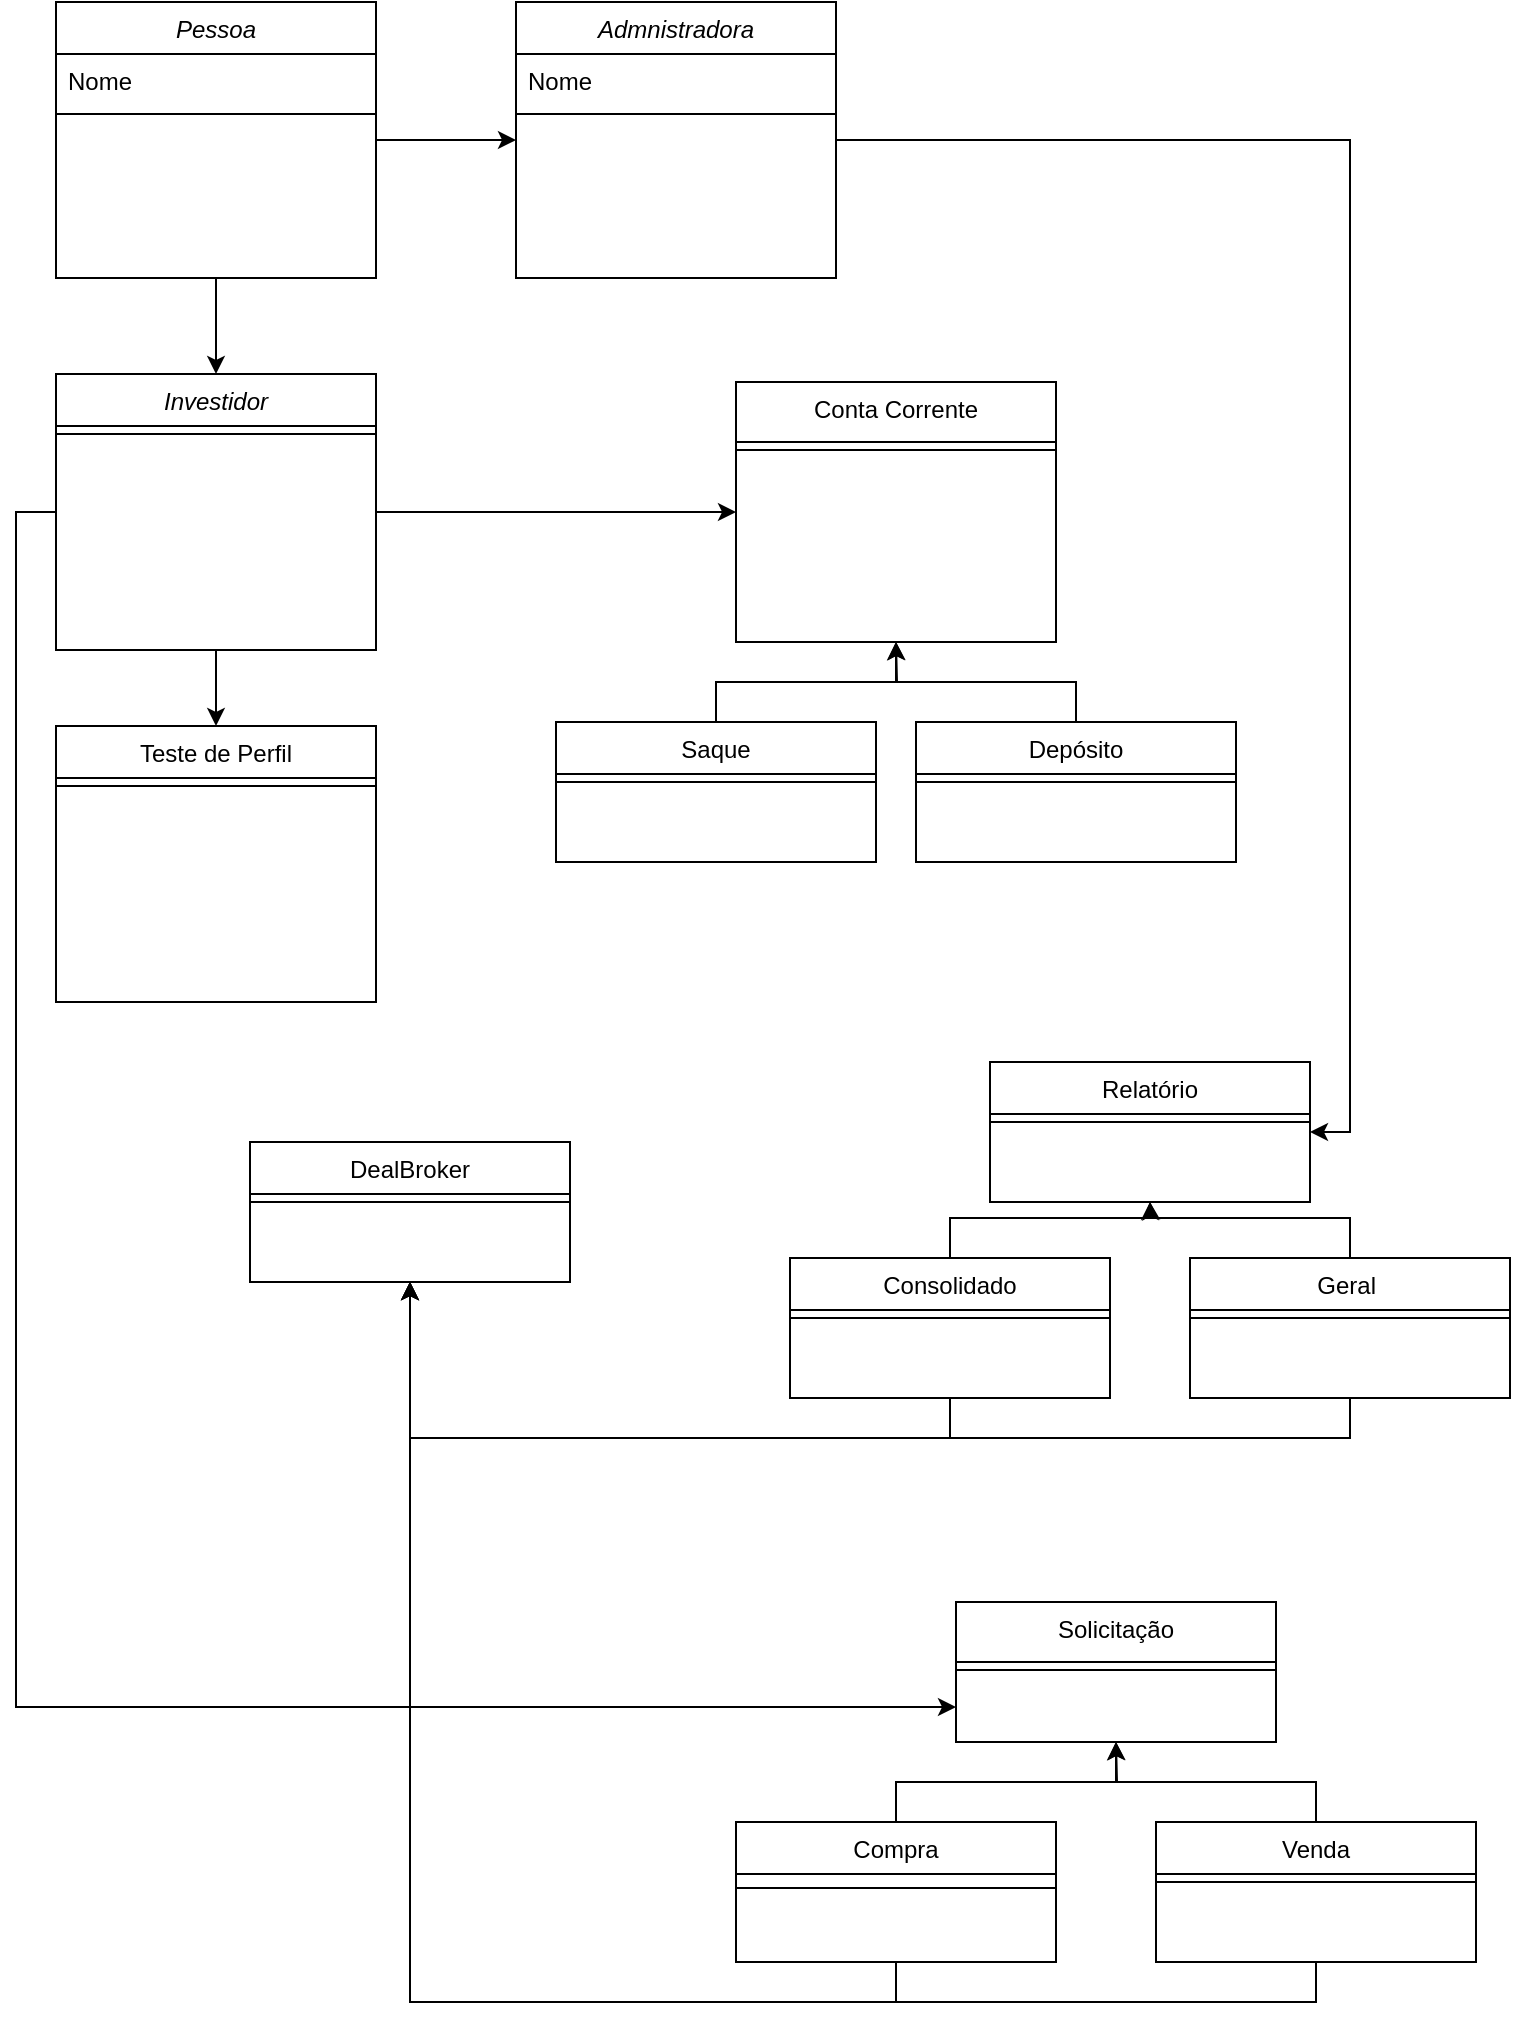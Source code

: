 <mxfile version="18.1.1" type="github" pages="9">
  <diagram id="C5RBs43oDa-KdzZeNtuy" name="Diagram de Classes">
    <mxGraphModel dx="1209" dy="673" grid="1" gridSize="10" guides="1" tooltips="1" connect="1" arrows="1" fold="1" page="1" pageScale="1" pageWidth="827" pageHeight="1169" math="0" shadow="0">
      <root>
        <mxCell id="WIyWlLk6GJQsqaUBKTNV-0" />
        <mxCell id="WIyWlLk6GJQsqaUBKTNV-1" parent="WIyWlLk6GJQsqaUBKTNV-0" />
        <mxCell id="WtDH1895dDxfXUDCsSK8-37" style="edgeStyle=orthogonalEdgeStyle;rounded=0;orthogonalLoop=1;jettySize=auto;html=1;exitX=0.5;exitY=1;exitDx=0;exitDy=0;entryX=0.5;entryY=0;entryDx=0;entryDy=0;" parent="WIyWlLk6GJQsqaUBKTNV-1" source="zkfFHV4jXpPFQw0GAbJ--0" target="WtDH1895dDxfXUDCsSK8-31" edge="1">
          <mxGeometry relative="1" as="geometry" />
        </mxCell>
        <mxCell id="WtDH1895dDxfXUDCsSK8-38" style="edgeStyle=orthogonalEdgeStyle;rounded=0;orthogonalLoop=1;jettySize=auto;html=1;exitX=1;exitY=0.5;exitDx=0;exitDy=0;entryX=0;entryY=0.5;entryDx=0;entryDy=0;" parent="WIyWlLk6GJQsqaUBKTNV-1" source="zkfFHV4jXpPFQw0GAbJ--0" target="WtDH1895dDxfXUDCsSK8-34" edge="1">
          <mxGeometry relative="1" as="geometry" />
        </mxCell>
        <mxCell id="zkfFHV4jXpPFQw0GAbJ--0" value="Pessoa" style="swimlane;fontStyle=2;align=center;verticalAlign=top;childLayout=stackLayout;horizontal=1;startSize=26;horizontalStack=0;resizeParent=1;resizeLast=0;collapsible=1;marginBottom=0;rounded=0;shadow=0;strokeWidth=1;" parent="WIyWlLk6GJQsqaUBKTNV-1" vertex="1">
          <mxGeometry x="80" y="100" width="160" height="138" as="geometry">
            <mxRectangle x="230" y="140" width="160" height="26" as="alternateBounds" />
          </mxGeometry>
        </mxCell>
        <mxCell id="zkfFHV4jXpPFQw0GAbJ--1" value="Nome" style="text;align=left;verticalAlign=top;spacingLeft=4;spacingRight=4;overflow=hidden;rotatable=0;points=[[0,0.5],[1,0.5]];portConstraint=eastwest;" parent="zkfFHV4jXpPFQw0GAbJ--0" vertex="1">
          <mxGeometry y="26" width="160" height="26" as="geometry" />
        </mxCell>
        <mxCell id="zkfFHV4jXpPFQw0GAbJ--4" value="" style="line;html=1;strokeWidth=1;align=left;verticalAlign=middle;spacingTop=-1;spacingLeft=3;spacingRight=3;rotatable=0;labelPosition=right;points=[];portConstraint=eastwest;" parent="zkfFHV4jXpPFQw0GAbJ--0" vertex="1">
          <mxGeometry y="52" width="160" height="8" as="geometry" />
        </mxCell>
        <mxCell id="zkfFHV4jXpPFQw0GAbJ--6" value="Teste de Perfil" style="swimlane;fontStyle=0;align=center;verticalAlign=top;childLayout=stackLayout;horizontal=1;startSize=26;horizontalStack=0;resizeParent=1;resizeLast=0;collapsible=1;marginBottom=0;rounded=0;shadow=0;strokeWidth=1;" parent="WIyWlLk6GJQsqaUBKTNV-1" vertex="1">
          <mxGeometry x="80" y="462" width="160" height="138" as="geometry">
            <mxRectangle x="130" y="380" width="160" height="26" as="alternateBounds" />
          </mxGeometry>
        </mxCell>
        <mxCell id="zkfFHV4jXpPFQw0GAbJ--9" value="" style="line;html=1;strokeWidth=1;align=left;verticalAlign=middle;spacingTop=-1;spacingLeft=3;spacingRight=3;rotatable=0;labelPosition=right;points=[];portConstraint=eastwest;" parent="zkfFHV4jXpPFQw0GAbJ--6" vertex="1">
          <mxGeometry y="26" width="160" height="8" as="geometry" />
        </mxCell>
        <mxCell id="WtDH1895dDxfXUDCsSK8-26" style="edgeStyle=orthogonalEdgeStyle;rounded=0;orthogonalLoop=1;jettySize=auto;html=1;exitX=0.5;exitY=0;exitDx=0;exitDy=0;entryX=0.5;entryY=1;entryDx=0;entryDy=0;" parent="WIyWlLk6GJQsqaUBKTNV-1" source="zkfFHV4jXpPFQw0GAbJ--13" target="zkfFHV4jXpPFQw0GAbJ--17" edge="1">
          <mxGeometry relative="1" as="geometry" />
        </mxCell>
        <mxCell id="zkfFHV4jXpPFQw0GAbJ--13" value="Saque" style="swimlane;fontStyle=0;align=center;verticalAlign=top;childLayout=stackLayout;horizontal=1;startSize=26;horizontalStack=0;resizeParent=1;resizeLast=0;collapsible=1;marginBottom=0;rounded=0;shadow=0;strokeWidth=1;" parent="WIyWlLk6GJQsqaUBKTNV-1" vertex="1">
          <mxGeometry x="330" y="460" width="160" height="70" as="geometry">
            <mxRectangle x="340" y="380" width="170" height="26" as="alternateBounds" />
          </mxGeometry>
        </mxCell>
        <mxCell id="zkfFHV4jXpPFQw0GAbJ--15" value="" style="line;html=1;strokeWidth=1;align=left;verticalAlign=middle;spacingTop=-1;spacingLeft=3;spacingRight=3;rotatable=0;labelPosition=right;points=[];portConstraint=eastwest;" parent="zkfFHV4jXpPFQw0GAbJ--13" vertex="1">
          <mxGeometry y="26" width="160" height="8" as="geometry" />
        </mxCell>
        <mxCell id="zkfFHV4jXpPFQw0GAbJ--17" value="Conta Corrente" style="swimlane;fontStyle=0;align=center;verticalAlign=top;childLayout=stackLayout;horizontal=1;startSize=30;horizontalStack=0;resizeParent=1;resizeLast=0;collapsible=1;marginBottom=0;rounded=0;shadow=0;strokeWidth=1;" parent="WIyWlLk6GJQsqaUBKTNV-1" vertex="1">
          <mxGeometry x="420" y="290" width="160" height="130" as="geometry">
            <mxRectangle x="550" y="140" width="160" height="26" as="alternateBounds" />
          </mxGeometry>
        </mxCell>
        <mxCell id="zkfFHV4jXpPFQw0GAbJ--23" value="" style="line;html=1;strokeWidth=1;align=left;verticalAlign=middle;spacingTop=-1;spacingLeft=3;spacingRight=3;rotatable=0;labelPosition=right;points=[];portConstraint=eastwest;" parent="zkfFHV4jXpPFQw0GAbJ--17" vertex="1">
          <mxGeometry y="30" width="160" height="8" as="geometry" />
        </mxCell>
        <mxCell id="WtDH1895dDxfXUDCsSK8-27" style="edgeStyle=orthogonalEdgeStyle;rounded=0;orthogonalLoop=1;jettySize=auto;html=1;exitX=0.5;exitY=0;exitDx=0;exitDy=0;" parent="WIyWlLk6GJQsqaUBKTNV-1" source="WtDH1895dDxfXUDCsSK8-0" edge="1">
          <mxGeometry relative="1" as="geometry">
            <mxPoint x="500" y="420" as="targetPoint" />
          </mxGeometry>
        </mxCell>
        <mxCell id="WtDH1895dDxfXUDCsSK8-0" value="Depósito" style="swimlane;fontStyle=0;align=center;verticalAlign=top;childLayout=stackLayout;horizontal=1;startSize=26;horizontalStack=0;resizeParent=1;resizeLast=0;collapsible=1;marginBottom=0;rounded=0;shadow=0;strokeWidth=1;" parent="WIyWlLk6GJQsqaUBKTNV-1" vertex="1">
          <mxGeometry x="510" y="460" width="160" height="70" as="geometry">
            <mxRectangle x="340" y="380" width="170" height="26" as="alternateBounds" />
          </mxGeometry>
        </mxCell>
        <mxCell id="WtDH1895dDxfXUDCsSK8-1" value="" style="line;html=1;strokeWidth=1;align=left;verticalAlign=middle;spacingTop=-1;spacingLeft=3;spacingRight=3;rotatable=0;labelPosition=right;points=[];portConstraint=eastwest;" parent="WtDH1895dDxfXUDCsSK8-0" vertex="1">
          <mxGeometry y="26" width="160" height="8" as="geometry" />
        </mxCell>
        <mxCell id="WtDH1895dDxfXUDCsSK8-3" value="Relatório" style="swimlane;fontStyle=0;align=center;verticalAlign=top;childLayout=stackLayout;horizontal=1;startSize=26;horizontalStack=0;resizeParent=1;resizeLast=0;collapsible=1;marginBottom=0;rounded=0;shadow=0;strokeWidth=1;" parent="WIyWlLk6GJQsqaUBKTNV-1" vertex="1">
          <mxGeometry x="547" y="630" width="160" height="70" as="geometry">
            <mxRectangle x="340" y="380" width="170" height="26" as="alternateBounds" />
          </mxGeometry>
        </mxCell>
        <mxCell id="WtDH1895dDxfXUDCsSK8-4" value="" style="line;html=1;strokeWidth=1;align=left;verticalAlign=middle;spacingTop=-1;spacingLeft=3;spacingRight=3;rotatable=0;labelPosition=right;points=[];portConstraint=eastwest;" parent="WtDH1895dDxfXUDCsSK8-3" vertex="1">
          <mxGeometry y="26" width="160" height="8" as="geometry" />
        </mxCell>
        <mxCell id="WtDH1895dDxfXUDCsSK8-16" style="edgeStyle=orthogonalEdgeStyle;rounded=0;orthogonalLoop=1;jettySize=auto;html=1;exitX=0.5;exitY=0;exitDx=0;exitDy=0;entryX=0.5;entryY=1;entryDx=0;entryDy=0;" parent="WIyWlLk6GJQsqaUBKTNV-1" source="WtDH1895dDxfXUDCsSK8-5" target="WtDH1895dDxfXUDCsSK8-3" edge="1">
          <mxGeometry relative="1" as="geometry" />
        </mxCell>
        <mxCell id="WtDH1895dDxfXUDCsSK8-24" style="edgeStyle=orthogonalEdgeStyle;rounded=0;orthogonalLoop=1;jettySize=auto;html=1;exitX=0.5;exitY=1;exitDx=0;exitDy=0;entryX=0.5;entryY=1;entryDx=0;entryDy=0;" parent="WIyWlLk6GJQsqaUBKTNV-1" source="WtDH1895dDxfXUDCsSK8-5" target="WtDH1895dDxfXUDCsSK8-20" edge="1">
          <mxGeometry relative="1" as="geometry" />
        </mxCell>
        <mxCell id="WtDH1895dDxfXUDCsSK8-5" value="Consolidado" style="swimlane;fontStyle=0;align=center;verticalAlign=top;childLayout=stackLayout;horizontal=1;startSize=26;horizontalStack=0;resizeParent=1;resizeLast=0;collapsible=1;marginBottom=0;rounded=0;shadow=0;strokeWidth=1;" parent="WIyWlLk6GJQsqaUBKTNV-1" vertex="1">
          <mxGeometry x="447" y="728" width="160" height="70" as="geometry">
            <mxRectangle x="340" y="380" width="170" height="26" as="alternateBounds" />
          </mxGeometry>
        </mxCell>
        <mxCell id="WtDH1895dDxfXUDCsSK8-6" value="" style="line;html=1;strokeWidth=1;align=left;verticalAlign=middle;spacingTop=-1;spacingLeft=3;spacingRight=3;rotatable=0;labelPosition=right;points=[];portConstraint=eastwest;" parent="WtDH1895dDxfXUDCsSK8-5" vertex="1">
          <mxGeometry y="26" width="160" height="8" as="geometry" />
        </mxCell>
        <mxCell id="WtDH1895dDxfXUDCsSK8-17" style="edgeStyle=orthogonalEdgeStyle;rounded=0;orthogonalLoop=1;jettySize=auto;html=1;exitX=0.5;exitY=0;exitDx=0;exitDy=0;" parent="WIyWlLk6GJQsqaUBKTNV-1" source="WtDH1895dDxfXUDCsSK8-7" edge="1">
          <mxGeometry relative="1" as="geometry">
            <mxPoint x="627" y="700" as="targetPoint" />
          </mxGeometry>
        </mxCell>
        <mxCell id="WtDH1895dDxfXUDCsSK8-25" style="edgeStyle=orthogonalEdgeStyle;rounded=0;orthogonalLoop=1;jettySize=auto;html=1;exitX=0.5;exitY=1;exitDx=0;exitDy=0;entryX=0.5;entryY=1;entryDx=0;entryDy=0;" parent="WIyWlLk6GJQsqaUBKTNV-1" source="WtDH1895dDxfXUDCsSK8-7" target="WtDH1895dDxfXUDCsSK8-20" edge="1">
          <mxGeometry relative="1" as="geometry">
            <mxPoint x="257" y="720" as="targetPoint" />
          </mxGeometry>
        </mxCell>
        <mxCell id="WtDH1895dDxfXUDCsSK8-7" value="Geral " style="swimlane;fontStyle=0;align=center;verticalAlign=top;childLayout=stackLayout;horizontal=1;startSize=26;horizontalStack=0;resizeParent=1;resizeLast=0;collapsible=1;marginBottom=0;rounded=0;shadow=0;strokeWidth=1;" parent="WIyWlLk6GJQsqaUBKTNV-1" vertex="1">
          <mxGeometry x="647" y="728" width="160" height="70" as="geometry">
            <mxRectangle x="340" y="380" width="170" height="26" as="alternateBounds" />
          </mxGeometry>
        </mxCell>
        <mxCell id="WtDH1895dDxfXUDCsSK8-8" value="" style="line;html=1;strokeWidth=1;align=left;verticalAlign=middle;spacingTop=-1;spacingLeft=3;spacingRight=3;rotatable=0;labelPosition=right;points=[];portConstraint=eastwest;" parent="WtDH1895dDxfXUDCsSK8-7" vertex="1">
          <mxGeometry y="26" width="160" height="8" as="geometry" />
        </mxCell>
        <mxCell id="WtDH1895dDxfXUDCsSK8-10" value="Solicitação" style="swimlane;fontStyle=0;align=center;verticalAlign=top;childLayout=stackLayout;horizontal=1;startSize=30;horizontalStack=0;resizeParent=1;resizeLast=0;collapsible=1;marginBottom=0;rounded=0;shadow=0;strokeWidth=1;" parent="WIyWlLk6GJQsqaUBKTNV-1" vertex="1">
          <mxGeometry x="530" y="900" width="160" height="70" as="geometry">
            <mxRectangle x="340" y="380" width="170" height="26" as="alternateBounds" />
          </mxGeometry>
        </mxCell>
        <mxCell id="WtDH1895dDxfXUDCsSK8-11" value="" style="line;html=1;strokeWidth=1;align=left;verticalAlign=middle;spacingTop=-1;spacingLeft=3;spacingRight=3;rotatable=0;labelPosition=right;points=[];portConstraint=eastwest;" parent="WtDH1895dDxfXUDCsSK8-10" vertex="1">
          <mxGeometry y="30" width="160" height="8" as="geometry" />
        </mxCell>
        <mxCell id="WtDH1895dDxfXUDCsSK8-18" style="edgeStyle=orthogonalEdgeStyle;rounded=0;orthogonalLoop=1;jettySize=auto;html=1;exitX=0.5;exitY=0;exitDx=0;exitDy=0;entryX=0.5;entryY=1;entryDx=0;entryDy=0;" parent="WIyWlLk6GJQsqaUBKTNV-1" source="WtDH1895dDxfXUDCsSK8-12" target="WtDH1895dDxfXUDCsSK8-10" edge="1">
          <mxGeometry relative="1" as="geometry" />
        </mxCell>
        <mxCell id="WtDH1895dDxfXUDCsSK8-22" style="edgeStyle=orthogonalEdgeStyle;rounded=0;orthogonalLoop=1;jettySize=auto;html=1;exitX=0.5;exitY=1;exitDx=0;exitDy=0;entryX=0.5;entryY=1;entryDx=0;entryDy=0;" parent="WIyWlLk6GJQsqaUBKTNV-1" source="WtDH1895dDxfXUDCsSK8-12" target="WtDH1895dDxfXUDCsSK8-20" edge="1">
          <mxGeometry relative="1" as="geometry" />
        </mxCell>
        <mxCell id="WtDH1895dDxfXUDCsSK8-12" value="Compra" style="swimlane;fontStyle=0;align=center;verticalAlign=top;childLayout=stackLayout;horizontal=1;startSize=26;horizontalStack=0;resizeParent=1;resizeLast=0;collapsible=1;marginBottom=0;rounded=0;shadow=0;strokeWidth=1;" parent="WIyWlLk6GJQsqaUBKTNV-1" vertex="1">
          <mxGeometry x="420" y="1010" width="160" height="70" as="geometry">
            <mxRectangle x="340" y="380" width="170" height="26" as="alternateBounds" />
          </mxGeometry>
        </mxCell>
        <mxCell id="WtDH1895dDxfXUDCsSK8-13" value="" style="line;html=1;strokeWidth=1;align=left;verticalAlign=middle;spacingTop=-1;spacingLeft=3;spacingRight=3;rotatable=0;labelPosition=right;points=[];portConstraint=eastwest;" parent="WtDH1895dDxfXUDCsSK8-12" vertex="1">
          <mxGeometry y="26" width="160" height="14" as="geometry" />
        </mxCell>
        <mxCell id="WtDH1895dDxfXUDCsSK8-19" style="edgeStyle=orthogonalEdgeStyle;rounded=0;orthogonalLoop=1;jettySize=auto;html=1;exitX=0.5;exitY=0;exitDx=0;exitDy=0;" parent="WIyWlLk6GJQsqaUBKTNV-1" source="WtDH1895dDxfXUDCsSK8-14" edge="1">
          <mxGeometry relative="1" as="geometry">
            <mxPoint x="610" y="970" as="targetPoint" />
          </mxGeometry>
        </mxCell>
        <mxCell id="WtDH1895dDxfXUDCsSK8-23" style="edgeStyle=orthogonalEdgeStyle;rounded=0;orthogonalLoop=1;jettySize=auto;html=1;exitX=0.5;exitY=1;exitDx=0;exitDy=0;entryX=0.5;entryY=1;entryDx=0;entryDy=0;" parent="WIyWlLk6GJQsqaUBKTNV-1" source="WtDH1895dDxfXUDCsSK8-14" target="WtDH1895dDxfXUDCsSK8-20" edge="1">
          <mxGeometry relative="1" as="geometry">
            <mxPoint x="257" y="710" as="targetPoint" />
          </mxGeometry>
        </mxCell>
        <mxCell id="WtDH1895dDxfXUDCsSK8-14" value="Venda" style="swimlane;fontStyle=0;align=center;verticalAlign=top;childLayout=stackLayout;horizontal=1;startSize=26;horizontalStack=0;resizeParent=1;resizeLast=0;collapsible=1;marginBottom=0;rounded=0;shadow=0;strokeWidth=1;" parent="WIyWlLk6GJQsqaUBKTNV-1" vertex="1">
          <mxGeometry x="630" y="1010" width="160" height="70" as="geometry">
            <mxRectangle x="340" y="380" width="170" height="26" as="alternateBounds" />
          </mxGeometry>
        </mxCell>
        <mxCell id="WtDH1895dDxfXUDCsSK8-15" value="" style="line;html=1;strokeWidth=1;align=left;verticalAlign=middle;spacingTop=-1;spacingLeft=3;spacingRight=3;rotatable=0;labelPosition=right;points=[];portConstraint=eastwest;" parent="WtDH1895dDxfXUDCsSK8-14" vertex="1">
          <mxGeometry y="26" width="160" height="8" as="geometry" />
        </mxCell>
        <mxCell id="WtDH1895dDxfXUDCsSK8-20" value="DealBroker" style="swimlane;fontStyle=0;align=center;verticalAlign=top;childLayout=stackLayout;horizontal=1;startSize=26;horizontalStack=0;resizeParent=1;resizeLast=0;collapsible=1;marginBottom=0;rounded=0;shadow=0;strokeWidth=1;" parent="WIyWlLk6GJQsqaUBKTNV-1" vertex="1">
          <mxGeometry x="177" y="670" width="160" height="70" as="geometry">
            <mxRectangle x="340" y="380" width="170" height="26" as="alternateBounds" />
          </mxGeometry>
        </mxCell>
        <mxCell id="WtDH1895dDxfXUDCsSK8-21" value="" style="line;html=1;strokeWidth=1;align=left;verticalAlign=middle;spacingTop=-1;spacingLeft=3;spacingRight=3;rotatable=0;labelPosition=right;points=[];portConstraint=eastwest;" parent="WtDH1895dDxfXUDCsSK8-20" vertex="1">
          <mxGeometry y="26" width="160" height="8" as="geometry" />
        </mxCell>
        <mxCell id="WtDH1895dDxfXUDCsSK8-39" style="edgeStyle=orthogonalEdgeStyle;rounded=0;orthogonalLoop=1;jettySize=auto;html=1;exitX=1;exitY=0.5;exitDx=0;exitDy=0;entryX=0;entryY=0.5;entryDx=0;entryDy=0;" parent="WIyWlLk6GJQsqaUBKTNV-1" source="WtDH1895dDxfXUDCsSK8-31" target="zkfFHV4jXpPFQw0GAbJ--17" edge="1">
          <mxGeometry relative="1" as="geometry" />
        </mxCell>
        <mxCell id="WtDH1895dDxfXUDCsSK8-41" style="edgeStyle=orthogonalEdgeStyle;rounded=0;orthogonalLoop=1;jettySize=auto;html=1;exitX=0.5;exitY=1;exitDx=0;exitDy=0;" parent="WIyWlLk6GJQsqaUBKTNV-1" source="WtDH1895dDxfXUDCsSK8-31" target="zkfFHV4jXpPFQw0GAbJ--6" edge="1">
          <mxGeometry relative="1" as="geometry" />
        </mxCell>
        <mxCell id="WtDH1895dDxfXUDCsSK8-43" style="edgeStyle=orthogonalEdgeStyle;rounded=0;orthogonalLoop=1;jettySize=auto;html=1;exitX=0;exitY=0.5;exitDx=0;exitDy=0;entryX=0;entryY=0.75;entryDx=0;entryDy=0;" parent="WIyWlLk6GJQsqaUBKTNV-1" source="WtDH1895dDxfXUDCsSK8-31" target="WtDH1895dDxfXUDCsSK8-10" edge="1">
          <mxGeometry relative="1" as="geometry" />
        </mxCell>
        <mxCell id="WtDH1895dDxfXUDCsSK8-31" value="Investidor" style="swimlane;fontStyle=2;align=center;verticalAlign=top;childLayout=stackLayout;horizontal=1;startSize=26;horizontalStack=0;resizeParent=1;resizeLast=0;collapsible=1;marginBottom=0;rounded=0;shadow=0;strokeWidth=1;" parent="WIyWlLk6GJQsqaUBKTNV-1" vertex="1">
          <mxGeometry x="80" y="286" width="160" height="138" as="geometry">
            <mxRectangle x="230" y="140" width="160" height="26" as="alternateBounds" />
          </mxGeometry>
        </mxCell>
        <mxCell id="WtDH1895dDxfXUDCsSK8-33" value="" style="line;html=1;strokeWidth=1;align=left;verticalAlign=middle;spacingTop=-1;spacingLeft=3;spacingRight=3;rotatable=0;labelPosition=right;points=[];portConstraint=eastwest;" parent="WtDH1895dDxfXUDCsSK8-31" vertex="1">
          <mxGeometry y="26" width="160" height="8" as="geometry" />
        </mxCell>
        <mxCell id="WtDH1895dDxfXUDCsSK8-42" style="edgeStyle=orthogonalEdgeStyle;rounded=0;orthogonalLoop=1;jettySize=auto;html=1;exitX=1;exitY=0.5;exitDx=0;exitDy=0;entryX=1;entryY=0.5;entryDx=0;entryDy=0;" parent="WIyWlLk6GJQsqaUBKTNV-1" source="WtDH1895dDxfXUDCsSK8-34" target="WtDH1895dDxfXUDCsSK8-3" edge="1">
          <mxGeometry relative="1" as="geometry" />
        </mxCell>
        <mxCell id="WtDH1895dDxfXUDCsSK8-34" value="Admnistradora" style="swimlane;fontStyle=2;align=center;verticalAlign=top;childLayout=stackLayout;horizontal=1;startSize=26;horizontalStack=0;resizeParent=1;resizeLast=0;collapsible=1;marginBottom=0;rounded=0;shadow=0;strokeWidth=1;" parent="WIyWlLk6GJQsqaUBKTNV-1" vertex="1">
          <mxGeometry x="310" y="100" width="160" height="138" as="geometry">
            <mxRectangle x="230" y="140" width="160" height="26" as="alternateBounds" />
          </mxGeometry>
        </mxCell>
        <mxCell id="WtDH1895dDxfXUDCsSK8-35" value="Nome" style="text;align=left;verticalAlign=top;spacingLeft=4;spacingRight=4;overflow=hidden;rotatable=0;points=[[0,0.5],[1,0.5]];portConstraint=eastwest;" parent="WtDH1895dDxfXUDCsSK8-34" vertex="1">
          <mxGeometry y="26" width="160" height="26" as="geometry" />
        </mxCell>
        <mxCell id="WtDH1895dDxfXUDCsSK8-36" value="" style="line;html=1;strokeWidth=1;align=left;verticalAlign=middle;spacingTop=-1;spacingLeft=3;spacingRight=3;rotatable=0;labelPosition=right;points=[];portConstraint=eastwest;" parent="WtDH1895dDxfXUDCsSK8-34" vertex="1">
          <mxGeometry y="52" width="160" height="8" as="geometry" />
        </mxCell>
      </root>
    </mxGraphModel>
  </diagram>
  <diagram id="5oorxEgRNo80uLaHeQHm" name="UC001">
    <mxGraphModel dx="1209" dy="673" grid="1" gridSize="10" guides="1" tooltips="1" connect="1" arrows="1" fold="1" page="1" pageScale="1" pageWidth="827" pageHeight="1169" math="0" shadow="0">
      <root>
        <mxCell id="0" />
        <mxCell id="1" parent="0" />
        <mxCell id="S7SxIzocclAILfw7G9Od-3" value="" style="shape=umlLifeline;participant=umlActor;perimeter=lifelinePerimeter;whiteSpace=wrap;html=1;container=1;collapsible=0;recursiveResize=0;verticalAlign=top;spacingTop=36;outlineConnect=0;" parent="1" vertex="1">
          <mxGeometry x="105" y="150" width="20" height="320" as="geometry" />
        </mxCell>
        <mxCell id="S7SxIzocclAILfw7G9Od-13" value="" style="shape=umlLifeline;participant=umlBoundary;perimeter=lifelinePerimeter;whiteSpace=wrap;html=1;container=1;collapsible=0;recursiveResize=0;verticalAlign=top;spacingTop=36;outlineConnect=0;fontSize=6;" parent="1" vertex="1">
          <mxGeometry x="210" y="150" width="50" height="320" as="geometry" />
        </mxCell>
        <mxCell id="S7SxIzocclAILfw7G9Od-14" value="" style="html=1;points=[];perimeter=orthogonalPerimeter;" parent="S7SxIzocclAILfw7G9Od-13" vertex="1">
          <mxGeometry x="20" y="70" width="10" height="250" as="geometry" />
        </mxCell>
        <mxCell id="S7SxIzocclAILfw7G9Od-17" value="" style="html=1;points=[];perimeter=orthogonalPerimeter;fontSize=6;" parent="S7SxIzocclAILfw7G9Od-13" vertex="1">
          <mxGeometry x="20" y="70" width="10" height="80" as="geometry" />
        </mxCell>
        <mxCell id="S7SxIzocclAILfw7G9Od-24" value="Preenche Formulário" style="html=1;verticalAlign=bottom;endArrow=block;rounded=0;fontSize=6;" parent="S7SxIzocclAILfw7G9Od-13" source="S7SxIzocclAILfw7G9Od-3" edge="1">
          <mxGeometry x="-0.043" relative="1" as="geometry">
            <mxPoint x="-60" y="195" as="sourcePoint" />
            <mxPoint x="20" y="195" as="targetPoint" />
            <Array as="points">
              <mxPoint x="-90" y="195" />
            </Array>
            <mxPoint as="offset" />
          </mxGeometry>
        </mxCell>
        <mxCell id="S7SxIzocclAILfw7G9Od-15" value="Pessoa" style="shape=umlLifeline;perimeter=lifelinePerimeter;whiteSpace=wrap;html=1;container=1;collapsible=0;recursiveResize=0;outlineConnect=0;fontSize=6;" parent="1" vertex="1">
          <mxGeometry x="330" y="160" width="100" height="320" as="geometry" />
        </mxCell>
        <mxCell id="S7SxIzocclAILfw7G9Od-16" value="" style="html=1;points=[];perimeter=orthogonalPerimeter;" parent="S7SxIzocclAILfw7G9Od-15" vertex="1">
          <mxGeometry x="45" y="70" width="10" height="250" as="geometry" />
        </mxCell>
        <mxCell id="S7SxIzocclAILfw7G9Od-20" value="" style="html=1;points=[];perimeter=orthogonalPerimeter;fontSize=6;" parent="S7SxIzocclAILfw7G9Od-15" vertex="1">
          <mxGeometry x="45" y="70" width="10" height="80" as="geometry" />
        </mxCell>
        <mxCell id="S7SxIzocclAILfw7G9Od-25" value="Armazena as informações&amp;nbsp;" style="html=1;verticalAlign=bottom;endArrow=block;entryX=0;entryY=0;rounded=0;fontSize=6;exitX=1.22;exitY=0.127;exitDx=0;exitDy=0;exitPerimeter=0;" parent="S7SxIzocclAILfw7G9Od-15" edge="1">
          <mxGeometry relative="1" as="geometry">
            <mxPoint x="-87.8" y="180.16" as="sourcePoint" />
            <mxPoint x="45.0" y="180.0" as="targetPoint" />
          </mxGeometry>
        </mxCell>
        <mxCell id="S7SxIzocclAILfw7G9Od-18" value="Abrir formulário de Cadastro" style="html=1;verticalAlign=bottom;endArrow=block;entryX=0;entryY=0;rounded=0;fontSize=6;" parent="1" source="S7SxIzocclAILfw7G9Od-3" target="S7SxIzocclAILfw7G9Od-17" edge="1">
          <mxGeometry relative="1" as="geometry">
            <mxPoint x="160" y="220" as="sourcePoint" />
          </mxGeometry>
        </mxCell>
        <mxCell id="S7SxIzocclAILfw7G9Od-21" value="New()" style="html=1;verticalAlign=bottom;endArrow=block;entryX=0;entryY=0;rounded=0;fontSize=6;exitX=1.22;exitY=0.127;exitDx=0;exitDy=0;exitPerimeter=0;" parent="1" source="S7SxIzocclAILfw7G9Od-17" target="S7SxIzocclAILfw7G9Od-20" edge="1">
          <mxGeometry relative="1" as="geometry">
            <mxPoint x="260" y="280" as="sourcePoint" />
          </mxGeometry>
        </mxCell>
        <mxCell id="S7SxIzocclAILfw7G9Od-22" value="Retorna Formulário solicitado" style="html=1;verticalAlign=bottom;endArrow=open;dashed=1;endSize=8;exitX=0;exitY=0.95;rounded=0;fontSize=6;entryX=1.289;entryY=0.35;entryDx=0;entryDy=0;entryPerimeter=0;" parent="1" source="S7SxIzocclAILfw7G9Od-20" target="S7SxIzocclAILfw7G9Od-4" edge="1">
          <mxGeometry x="-0.362" y="-6" relative="1" as="geometry">
            <mxPoint x="140" y="306" as="targetPoint" />
            <mxPoint as="offset" />
          </mxGeometry>
        </mxCell>
        <mxCell id="S7SxIzocclAILfw7G9Od-23" value="Solicita o formulário" style="html=1;verticalAlign=bottom;endArrow=block;entryX=0;entryY=0;rounded=0;fontSize=6;exitX=1.22;exitY=0.127;exitDx=0;exitDy=0;exitPerimeter=0;" parent="1" edge="1">
          <mxGeometry relative="1" as="geometry">
            <mxPoint x="240.0" y="260.16" as="sourcePoint" />
            <mxPoint x="372.8" y="260.0" as="targetPoint" />
          </mxGeometry>
        </mxCell>
        <mxCell id="S7SxIzocclAILfw7G9Od-27" value="Notifica que o cadastro foi realizado" style="html=1;verticalAlign=bottom;endArrow=open;dashed=1;endSize=8;rounded=0;fontSize=6;entryX=1.258;entryY=0.942;entryDx=0;entryDy=0;entryPerimeter=0;exitX=-0.004;exitY=0.939;exitDx=0;exitDy=0;exitPerimeter=0;" parent="1" source="S7SxIzocclAILfw7G9Od-14" target="S7SxIzocclAILfw7G9Od-4" edge="1">
          <mxGeometry relative="1" as="geometry">
            <mxPoint x="130" y="410" as="targetPoint" />
            <mxPoint x="230" y="410" as="sourcePoint" />
            <mxPoint as="offset" />
          </mxGeometry>
        </mxCell>
        <mxCell id="S7SxIzocclAILfw7G9Od-4" value="" style="html=1;points=[];perimeter=orthogonalPerimeter;" parent="1" vertex="1">
          <mxGeometry x="110" y="220" width="10" height="250" as="geometry" />
        </mxCell>
        <mxCell id="S7SxIzocclAILfw7G9Od-28" value="Investidor" style="text;html=1;align=center;verticalAlign=middle;resizable=0;points=[];autosize=1;strokeColor=none;fillColor=none;fontSize=6;" parent="1" vertex="1">
          <mxGeometry x="95" y="135" width="40" height="10" as="geometry" />
        </mxCell>
        <mxCell id="S7SxIzocclAILfw7G9Od-29" value="Teste de Perfil" style="shape=umlLifeline;perimeter=lifelinePerimeter;whiteSpace=wrap;html=1;container=1;collapsible=0;recursiveResize=0;outlineConnect=0;fontSize=6;" parent="1" vertex="1">
          <mxGeometry x="490" y="160" width="100" height="320" as="geometry" />
        </mxCell>
        <mxCell id="S7SxIzocclAILfw7G9Od-30" value="" style="html=1;points=[];perimeter=orthogonalPerimeter;fontSize=6;" parent="S7SxIzocclAILfw7G9Od-29" vertex="1">
          <mxGeometry x="45" y="70" width="10" height="250" as="geometry" />
        </mxCell>
        <mxCell id="S7SxIzocclAILfw7G9Od-32" value="" style="html=1;points=[];perimeter=orthogonalPerimeter;fontSize=6;" parent="S7SxIzocclAILfw7G9Od-29" vertex="1">
          <mxGeometry x="45" y="180" width="10" height="80" as="geometry" />
        </mxCell>
        <mxCell id="S7SxIzocclAILfw7G9Od-33" value="Solicita confirmação de perfil" style="html=1;verticalAlign=bottom;endArrow=block;entryX=0;entryY=0;rounded=0;fontSize=6;exitX=0.927;exitY=0.439;exitDx=0;exitDy=0;exitPerimeter=0;" parent="1" source="S7SxIzocclAILfw7G9Od-16" target="S7SxIzocclAILfw7G9Od-32" edge="1">
          <mxGeometry relative="1" as="geometry">
            <mxPoint x="390" y="340" as="sourcePoint" />
          </mxGeometry>
        </mxCell>
        <mxCell id="S7SxIzocclAILfw7G9Od-34" value="Retorna confirmação" style="html=1;verticalAlign=bottom;endArrow=open;dashed=1;endSize=8;exitX=0;exitY=0.95;rounded=0;fontSize=6;" parent="1" source="S7SxIzocclAILfw7G9Od-32" edge="1">
          <mxGeometry x="-0.032" y="-6" relative="1" as="geometry">
            <mxPoint x="380" y="416" as="targetPoint" />
            <mxPoint as="offset" />
          </mxGeometry>
        </mxCell>
      </root>
    </mxGraphModel>
  </diagram>
  <diagram id="QfMmKEWQb8jnTvs9D8f0" name="UC002">
    <mxGraphModel dx="691" dy="385" grid="1" gridSize="10" guides="1" tooltips="1" connect="1" arrows="1" fold="1" page="1" pageScale="1" pageWidth="827" pageHeight="1169" math="0" shadow="0">
      <root>
        <mxCell id="0" />
        <mxCell id="1" parent="0" />
        <mxCell id="DMnTVBHbJqlQOBlKv05N-1" value="" style="shape=umlLifeline;participant=umlActor;perimeter=lifelinePerimeter;whiteSpace=wrap;html=1;container=1;collapsible=0;recursiveResize=0;verticalAlign=top;spacingTop=36;outlineConnect=0;" vertex="1" parent="1">
          <mxGeometry x="105" y="150" width="20" height="320" as="geometry" />
        </mxCell>
        <mxCell id="DMnTVBHbJqlQOBlKv05N-2" value="" style="shape=umlLifeline;participant=umlBoundary;perimeter=lifelinePerimeter;whiteSpace=wrap;html=1;container=1;collapsible=0;recursiveResize=0;verticalAlign=top;spacingTop=36;outlineConnect=0;fontSize=6;" vertex="1" parent="1">
          <mxGeometry x="210" y="150" width="50" height="320" as="geometry" />
        </mxCell>
        <mxCell id="DMnTVBHbJqlQOBlKv05N-3" value="" style="html=1;points=[];perimeter=orthogonalPerimeter;" vertex="1" parent="DMnTVBHbJqlQOBlKv05N-2">
          <mxGeometry x="20" y="70" width="10" height="250" as="geometry" />
        </mxCell>
        <mxCell id="DMnTVBHbJqlQOBlKv05N-4" value="" style="html=1;points=[];perimeter=orthogonalPerimeter;fontSize=6;" vertex="1" parent="DMnTVBHbJqlQOBlKv05N-2">
          <mxGeometry x="20" y="70" width="10" height="80" as="geometry" />
        </mxCell>
        <mxCell id="DMnTVBHbJqlQOBlKv05N-5" value="Preenche o Teste" style="html=1;verticalAlign=bottom;endArrow=block;rounded=0;fontSize=6;" edge="1" parent="DMnTVBHbJqlQOBlKv05N-2" source="DMnTVBHbJqlQOBlKv05N-1">
          <mxGeometry x="-0.043" relative="1" as="geometry">
            <mxPoint x="-60" y="195" as="sourcePoint" />
            <mxPoint x="20" y="195" as="targetPoint" />
            <Array as="points">
              <mxPoint x="-90" y="195" />
            </Array>
            <mxPoint as="offset" />
          </mxGeometry>
        </mxCell>
        <mxCell id="DMnTVBHbJqlQOBlKv05N-6" value="Teste de perfil" style="shape=umlLifeline;perimeter=lifelinePerimeter;whiteSpace=wrap;html=1;container=1;collapsible=0;recursiveResize=0;outlineConnect=0;fontSize=6;" vertex="1" parent="1">
          <mxGeometry x="330" y="160" width="100" height="320" as="geometry" />
        </mxCell>
        <mxCell id="DMnTVBHbJqlQOBlKv05N-7" value="" style="html=1;points=[];perimeter=orthogonalPerimeter;" vertex="1" parent="DMnTVBHbJqlQOBlKv05N-6">
          <mxGeometry x="45" y="70" width="10" height="250" as="geometry" />
        </mxCell>
        <mxCell id="DMnTVBHbJqlQOBlKv05N-8" value="" style="html=1;points=[];perimeter=orthogonalPerimeter;fontSize=6;" vertex="1" parent="DMnTVBHbJqlQOBlKv05N-6">
          <mxGeometry x="45" y="70" width="10" height="80" as="geometry" />
        </mxCell>
        <mxCell id="DMnTVBHbJqlQOBlKv05N-9" value="Armazena as informações e valida o&amp;nbsp;&lt;br&gt;perfil do usuário" style="html=1;verticalAlign=bottom;endArrow=block;entryX=0;entryY=0;rounded=0;fontSize=6;exitX=1.22;exitY=0.127;exitDx=0;exitDy=0;exitPerimeter=0;" edge="1" parent="DMnTVBHbJqlQOBlKv05N-6">
          <mxGeometry x="0.021" relative="1" as="geometry">
            <mxPoint x="-87.8" y="194.87" as="sourcePoint" />
            <mxPoint x="45.0" y="194.71" as="targetPoint" />
            <mxPoint as="offset" />
          </mxGeometry>
        </mxCell>
        <mxCell id="DMnTVBHbJqlQOBlKv05N-21" value="Retorna a validação" style="html=1;verticalAlign=bottom;endArrow=open;dashed=1;endSize=8;rounded=0;fontSize=6;" edge="1" parent="DMnTVBHbJqlQOBlKv05N-6">
          <mxGeometry x="-0.077" y="-10" relative="1" as="geometry">
            <mxPoint x="-90" y="230" as="targetPoint" />
            <mxPoint as="offset" />
            <mxPoint x="40" y="230" as="sourcePoint" />
          </mxGeometry>
        </mxCell>
        <mxCell id="DMnTVBHbJqlQOBlKv05N-10" value="Abre teste de perfil" style="html=1;verticalAlign=bottom;endArrow=block;entryX=0;entryY=0;rounded=0;fontSize=6;" edge="1" parent="1" source="DMnTVBHbJqlQOBlKv05N-1" target="DMnTVBHbJqlQOBlKv05N-4">
          <mxGeometry relative="1" as="geometry">
            <mxPoint x="160" y="220" as="sourcePoint" />
          </mxGeometry>
        </mxCell>
        <mxCell id="DMnTVBHbJqlQOBlKv05N-11" value="New()" style="html=1;verticalAlign=bottom;endArrow=block;entryX=0;entryY=0;rounded=0;fontSize=6;exitX=1.22;exitY=0.127;exitDx=0;exitDy=0;exitPerimeter=0;" edge="1" parent="1" source="DMnTVBHbJqlQOBlKv05N-4" target="DMnTVBHbJqlQOBlKv05N-8">
          <mxGeometry relative="1" as="geometry">
            <mxPoint x="260" y="280" as="sourcePoint" />
          </mxGeometry>
        </mxCell>
        <mxCell id="DMnTVBHbJqlQOBlKv05N-12" value="Retorna retorna o testesolicitado" style="html=1;verticalAlign=bottom;endArrow=open;dashed=1;endSize=8;exitX=0;exitY=0.95;rounded=0;fontSize=6;entryX=1.289;entryY=0.35;entryDx=0;entryDy=0;entryPerimeter=0;" edge="1" parent="1" source="DMnTVBHbJqlQOBlKv05N-8" target="DMnTVBHbJqlQOBlKv05N-15">
          <mxGeometry x="-0.362" y="-6" relative="1" as="geometry">
            <mxPoint x="140" y="306" as="targetPoint" />
            <mxPoint as="offset" />
          </mxGeometry>
        </mxCell>
        <mxCell id="DMnTVBHbJqlQOBlKv05N-13" value="Solicita o teste" style="html=1;verticalAlign=bottom;endArrow=block;entryX=0;entryY=0;rounded=0;fontSize=6;exitX=1.22;exitY=0.127;exitDx=0;exitDy=0;exitPerimeter=0;" edge="1" parent="1">
          <mxGeometry relative="1" as="geometry">
            <mxPoint x="240" y="260.16" as="sourcePoint" />
            <mxPoint x="372.8" y="260.0" as="targetPoint" />
          </mxGeometry>
        </mxCell>
        <mxCell id="DMnTVBHbJqlQOBlKv05N-14" value="Notifica que o cadastro foi realizado" style="html=1;verticalAlign=bottom;endArrow=open;dashed=1;endSize=8;rounded=0;fontSize=6;entryX=1.258;entryY=0.942;entryDx=0;entryDy=0;entryPerimeter=0;exitX=-0.004;exitY=0.939;exitDx=0;exitDy=0;exitPerimeter=0;" edge="1" parent="1" source="DMnTVBHbJqlQOBlKv05N-3" target="DMnTVBHbJqlQOBlKv05N-15">
          <mxGeometry relative="1" as="geometry">
            <mxPoint x="130" y="410" as="targetPoint" />
            <mxPoint x="230" y="410" as="sourcePoint" />
            <mxPoint as="offset" />
          </mxGeometry>
        </mxCell>
        <mxCell id="DMnTVBHbJqlQOBlKv05N-15" value="" style="html=1;points=[];perimeter=orthogonalPerimeter;" vertex="1" parent="1">
          <mxGeometry x="110" y="220" width="10" height="250" as="geometry" />
        </mxCell>
        <mxCell id="DMnTVBHbJqlQOBlKv05N-16" value="Investidor" style="text;html=1;align=center;verticalAlign=middle;resizable=0;points=[];autosize=1;strokeColor=none;fillColor=none;fontSize=6;" vertex="1" parent="1">
          <mxGeometry x="95" y="135" width="40" height="10" as="geometry" />
        </mxCell>
      </root>
    </mxGraphModel>
  </diagram>
  <diagram id="l-bvJ2oN7Y7TiZcZbOnS" name="UC003">
    <mxGraphModel dx="691" dy="385" grid="1" gridSize="10" guides="1" tooltips="1" connect="1" arrows="1" fold="1" page="1" pageScale="1" pageWidth="827" pageHeight="1169" math="0" shadow="0">
      <root>
        <mxCell id="0" />
        <mxCell id="1" parent="0" />
        <mxCell id="gEgDIEyBWh1BCH87Ubs--1" value="" style="shape=umlLifeline;participant=umlActor;perimeter=lifelinePerimeter;whiteSpace=wrap;html=1;container=1;collapsible=0;recursiveResize=0;verticalAlign=top;spacingTop=36;outlineConnect=0;" vertex="1" parent="1">
          <mxGeometry x="230" y="165" width="20" height="320" as="geometry" />
        </mxCell>
        <mxCell id="gEgDIEyBWh1BCH87Ubs--2" value="" style="shape=umlLifeline;participant=umlBoundary;perimeter=lifelinePerimeter;whiteSpace=wrap;html=1;container=1;collapsible=0;recursiveResize=0;verticalAlign=top;spacingTop=36;outlineConnect=0;fontSize=6;" vertex="1" parent="1">
          <mxGeometry x="335" y="165" width="50" height="320" as="geometry" />
        </mxCell>
        <mxCell id="gEgDIEyBWh1BCH87Ubs--3" value="" style="html=1;points=[];perimeter=orthogonalPerimeter;" vertex="1" parent="gEgDIEyBWh1BCH87Ubs--2">
          <mxGeometry x="20" y="70" width="10" height="250" as="geometry" />
        </mxCell>
        <mxCell id="gEgDIEyBWh1BCH87Ubs--4" value="" style="html=1;points=[];perimeter=orthogonalPerimeter;fontSize=6;" vertex="1" parent="gEgDIEyBWh1BCH87Ubs--2">
          <mxGeometry x="20" y="70" width="10" height="80" as="geometry" />
        </mxCell>
        <mxCell id="gEgDIEyBWh1BCH87Ubs--5" value="Realizar o depósito" style="html=1;verticalAlign=bottom;endArrow=block;rounded=0;fontSize=6;" edge="1" parent="gEgDIEyBWh1BCH87Ubs--2" source="gEgDIEyBWh1BCH87Ubs--1">
          <mxGeometry x="-0.043" relative="1" as="geometry">
            <mxPoint x="-60" y="195" as="sourcePoint" />
            <mxPoint x="20" y="195" as="targetPoint" />
            <Array as="points">
              <mxPoint x="-90" y="195" />
            </Array>
            <mxPoint as="offset" />
          </mxGeometry>
        </mxCell>
        <mxCell id="gEgDIEyBWh1BCH87Ubs--6" value="Conta Corrente" style="shape=umlLifeline;perimeter=lifelinePerimeter;whiteSpace=wrap;html=1;container=1;collapsible=0;recursiveResize=0;outlineConnect=0;fontSize=6;" vertex="1" parent="1">
          <mxGeometry x="455" y="175" width="100" height="320" as="geometry" />
        </mxCell>
        <mxCell id="gEgDIEyBWh1BCH87Ubs--7" value="" style="html=1;points=[];perimeter=orthogonalPerimeter;" vertex="1" parent="gEgDIEyBWh1BCH87Ubs--6">
          <mxGeometry x="45" y="70" width="10" height="250" as="geometry" />
        </mxCell>
        <mxCell id="gEgDIEyBWh1BCH87Ubs--8" value="" style="html=1;points=[];perimeter=orthogonalPerimeter;fontSize=6;" vertex="1" parent="gEgDIEyBWh1BCH87Ubs--6">
          <mxGeometry x="45" y="70" width="10" height="80" as="geometry" />
        </mxCell>
        <mxCell id="gEgDIEyBWh1BCH87Ubs--9" value="Valida o recebimento do dinheiro" style="html=1;verticalAlign=bottom;endArrow=block;entryX=0;entryY=0;rounded=0;fontSize=6;exitX=1.22;exitY=0.127;exitDx=0;exitDy=0;exitPerimeter=0;" edge="1" parent="gEgDIEyBWh1BCH87Ubs--6">
          <mxGeometry x="-0.054" relative="1" as="geometry">
            <mxPoint x="-87.8" y="194.92" as="sourcePoint" />
            <mxPoint x="45.0" y="194.76" as="targetPoint" />
            <mxPoint as="offset" />
          </mxGeometry>
        </mxCell>
        <mxCell id="gEgDIEyBWh1BCH87Ubs--10" value="Retorna a validação" style="html=1;verticalAlign=bottom;endArrow=open;dashed=1;endSize=8;rounded=0;fontSize=6;" edge="1" parent="gEgDIEyBWh1BCH87Ubs--6">
          <mxGeometry x="-0.077" y="-10" relative="1" as="geometry">
            <mxPoint x="-85" y="255" as="targetPoint" />
            <mxPoint as="offset" />
            <mxPoint x="45" y="255" as="sourcePoint" />
          </mxGeometry>
        </mxCell>
        <mxCell id="gEgDIEyBWh1BCH87Ubs--11" value="Abre conta corrente" style="html=1;verticalAlign=bottom;endArrow=block;entryX=0;entryY=0;rounded=0;fontSize=6;" edge="1" parent="1" source="gEgDIEyBWh1BCH87Ubs--1" target="gEgDIEyBWh1BCH87Ubs--4">
          <mxGeometry relative="1" as="geometry">
            <mxPoint x="285" y="235" as="sourcePoint" />
          </mxGeometry>
        </mxCell>
        <mxCell id="gEgDIEyBWh1BCH87Ubs--12" value="New()" style="html=1;verticalAlign=bottom;endArrow=block;entryX=0;entryY=0;rounded=0;fontSize=6;exitX=1.22;exitY=0.127;exitDx=0;exitDy=0;exitPerimeter=0;" edge="1" parent="1" source="gEgDIEyBWh1BCH87Ubs--4" target="gEgDIEyBWh1BCH87Ubs--8">
          <mxGeometry relative="1" as="geometry">
            <mxPoint x="385" y="295" as="sourcePoint" />
          </mxGeometry>
        </mxCell>
        <mxCell id="gEgDIEyBWh1BCH87Ubs--13" value="Retorna a página com informações" style="html=1;verticalAlign=bottom;endArrow=open;dashed=1;endSize=8;exitX=0;exitY=0.95;rounded=0;fontSize=6;entryX=1.289;entryY=0.35;entryDx=0;entryDy=0;entryPerimeter=0;" edge="1" parent="1" source="gEgDIEyBWh1BCH87Ubs--8" target="gEgDIEyBWh1BCH87Ubs--16">
          <mxGeometry x="-0.362" y="-6" relative="1" as="geometry">
            <mxPoint x="265" y="321" as="targetPoint" />
            <mxPoint as="offset" />
          </mxGeometry>
        </mxCell>
        <mxCell id="gEgDIEyBWh1BCH87Ubs--14" value="Solicita a página com informações" style="html=1;verticalAlign=bottom;endArrow=block;entryX=0;entryY=0;rounded=0;fontSize=6;exitX=1.22;exitY=0.127;exitDx=0;exitDy=0;exitPerimeter=0;" edge="1" parent="1">
          <mxGeometry relative="1" as="geometry">
            <mxPoint x="365" y="275.16" as="sourcePoint" />
            <mxPoint x="497.8" y="275.0" as="targetPoint" />
          </mxGeometry>
        </mxCell>
        <mxCell id="gEgDIEyBWh1BCH87Ubs--15" value="Notifica que&amp;nbsp; recebeu o dinheiro e&amp;nbsp;&lt;br&gt;mostra o saldo atualizado." style="html=1;verticalAlign=bottom;endArrow=open;dashed=1;endSize=8;rounded=0;fontSize=6;entryX=1.258;entryY=0.942;entryDx=0;entryDy=0;entryPerimeter=0;exitX=-0.004;exitY=0.939;exitDx=0;exitDy=0;exitPerimeter=0;" edge="1" parent="1" source="gEgDIEyBWh1BCH87Ubs--3" target="gEgDIEyBWh1BCH87Ubs--16">
          <mxGeometry relative="1" as="geometry">
            <mxPoint x="255" y="425" as="targetPoint" />
            <mxPoint x="355" y="425" as="sourcePoint" />
            <mxPoint as="offset" />
          </mxGeometry>
        </mxCell>
        <mxCell id="gEgDIEyBWh1BCH87Ubs--16" value="" style="html=1;points=[];perimeter=orthogonalPerimeter;" vertex="1" parent="1">
          <mxGeometry x="235" y="235" width="10" height="250" as="geometry" />
        </mxCell>
        <mxCell id="gEgDIEyBWh1BCH87Ubs--17" value="Investidor" style="text;html=1;align=center;verticalAlign=middle;resizable=0;points=[];autosize=1;strokeColor=none;fillColor=none;fontSize=6;" vertex="1" parent="1">
          <mxGeometry x="220" y="150" width="40" height="10" as="geometry" />
        </mxCell>
      </root>
    </mxGraphModel>
  </diagram>
  <diagram id="EeOr5VcmKKkBKNAR8AF8" name="UC004">
    <mxGraphModel dx="691" dy="385" grid="1" gridSize="10" guides="1" tooltips="1" connect="1" arrows="1" fold="1" page="1" pageScale="1" pageWidth="827" pageHeight="1169" math="0" shadow="0">
      <root>
        <mxCell id="0" />
        <mxCell id="1" parent="0" />
        <mxCell id="WNbbtHejReVWYe7SOUAQ-1" value="" style="shape=umlLifeline;participant=umlActor;perimeter=lifelinePerimeter;whiteSpace=wrap;html=1;container=1;collapsible=0;recursiveResize=0;verticalAlign=top;spacingTop=36;outlineConnect=0;" vertex="1" parent="1">
          <mxGeometry x="230" y="165" width="20" height="320" as="geometry" />
        </mxCell>
        <mxCell id="WNbbtHejReVWYe7SOUAQ-2" value="" style="shape=umlLifeline;participant=umlBoundary;perimeter=lifelinePerimeter;whiteSpace=wrap;html=1;container=1;collapsible=0;recursiveResize=0;verticalAlign=top;spacingTop=36;outlineConnect=0;fontSize=6;" vertex="1" parent="1">
          <mxGeometry x="335" y="165" width="50" height="320" as="geometry" />
        </mxCell>
        <mxCell id="WNbbtHejReVWYe7SOUAQ-3" value="" style="html=1;points=[];perimeter=orthogonalPerimeter;" vertex="1" parent="WNbbtHejReVWYe7SOUAQ-2">
          <mxGeometry x="20" y="70" width="10" height="250" as="geometry" />
        </mxCell>
        <mxCell id="WNbbtHejReVWYe7SOUAQ-4" value="" style="html=1;points=[];perimeter=orthogonalPerimeter;fontSize=6;" vertex="1" parent="WNbbtHejReVWYe7SOUAQ-2">
          <mxGeometry x="20" y="70" width="10" height="80" as="geometry" />
        </mxCell>
        <mxCell id="WNbbtHejReVWYe7SOUAQ-5" value="Realiza saque do dinheiro" style="html=1;verticalAlign=bottom;endArrow=block;rounded=0;fontSize=6;" edge="1" parent="WNbbtHejReVWYe7SOUAQ-2" source="WNbbtHejReVWYe7SOUAQ-1">
          <mxGeometry x="-0.043" relative="1" as="geometry">
            <mxPoint x="-60" y="195" as="sourcePoint" />
            <mxPoint x="20" y="195" as="targetPoint" />
            <Array as="points">
              <mxPoint x="-90" y="195" />
            </Array>
            <mxPoint as="offset" />
          </mxGeometry>
        </mxCell>
        <mxCell id="WNbbtHejReVWYe7SOUAQ-6" value="Conta Corrente" style="shape=umlLifeline;perimeter=lifelinePerimeter;whiteSpace=wrap;html=1;container=1;collapsible=0;recursiveResize=0;outlineConnect=0;fontSize=6;" vertex="1" parent="1">
          <mxGeometry x="455" y="175" width="100" height="320" as="geometry" />
        </mxCell>
        <mxCell id="WNbbtHejReVWYe7SOUAQ-7" value="" style="html=1;points=[];perimeter=orthogonalPerimeter;" vertex="1" parent="WNbbtHejReVWYe7SOUAQ-6">
          <mxGeometry x="45" y="70" width="10" height="250" as="geometry" />
        </mxCell>
        <mxCell id="WNbbtHejReVWYe7SOUAQ-8" value="" style="html=1;points=[];perimeter=orthogonalPerimeter;fontSize=6;" vertex="1" parent="WNbbtHejReVWYe7SOUAQ-6">
          <mxGeometry x="45" y="70" width="10" height="80" as="geometry" />
        </mxCell>
        <mxCell id="WNbbtHejReVWYe7SOUAQ-9" value="Valida o saque do dinheiro" style="html=1;verticalAlign=bottom;endArrow=block;entryX=0;entryY=0;rounded=0;fontSize=6;exitX=1.22;exitY=0.127;exitDx=0;exitDy=0;exitPerimeter=0;" edge="1" parent="WNbbtHejReVWYe7SOUAQ-6">
          <mxGeometry x="-0.054" relative="1" as="geometry">
            <mxPoint x="-87.8" y="194.92" as="sourcePoint" />
            <mxPoint x="45.0" y="194.76" as="targetPoint" />
            <mxPoint as="offset" />
          </mxGeometry>
        </mxCell>
        <mxCell id="WNbbtHejReVWYe7SOUAQ-10" value="Retorna a validação" style="html=1;verticalAlign=bottom;endArrow=open;dashed=1;endSize=8;rounded=0;fontSize=6;" edge="1" parent="WNbbtHejReVWYe7SOUAQ-6">
          <mxGeometry x="-0.077" y="-10" relative="1" as="geometry">
            <mxPoint x="-85" y="255" as="targetPoint" />
            <mxPoint as="offset" />
            <mxPoint x="45" y="255" as="sourcePoint" />
          </mxGeometry>
        </mxCell>
        <mxCell id="WNbbtHejReVWYe7SOUAQ-11" value="Abre conta corrente" style="html=1;verticalAlign=bottom;endArrow=block;entryX=0;entryY=0;rounded=0;fontSize=6;" edge="1" parent="1" source="WNbbtHejReVWYe7SOUAQ-1" target="WNbbtHejReVWYe7SOUAQ-4">
          <mxGeometry relative="1" as="geometry">
            <mxPoint x="285" y="235" as="sourcePoint" />
          </mxGeometry>
        </mxCell>
        <mxCell id="WNbbtHejReVWYe7SOUAQ-12" value="New()" style="html=1;verticalAlign=bottom;endArrow=block;entryX=0;entryY=0;rounded=0;fontSize=6;exitX=1.22;exitY=0.127;exitDx=0;exitDy=0;exitPerimeter=0;" edge="1" parent="1" source="WNbbtHejReVWYe7SOUAQ-4" target="WNbbtHejReVWYe7SOUAQ-8">
          <mxGeometry relative="1" as="geometry">
            <mxPoint x="385" y="295" as="sourcePoint" />
          </mxGeometry>
        </mxCell>
        <mxCell id="WNbbtHejReVWYe7SOUAQ-13" value="Retorna a página" style="html=1;verticalAlign=bottom;endArrow=open;dashed=1;endSize=8;exitX=0;exitY=0.95;rounded=0;fontSize=6;entryX=1.289;entryY=0.35;entryDx=0;entryDy=0;entryPerimeter=0;" edge="1" parent="1" source="WNbbtHejReVWYe7SOUAQ-8" target="WNbbtHejReVWYe7SOUAQ-16">
          <mxGeometry x="-0.362" y="-6" relative="1" as="geometry">
            <mxPoint x="265" y="321" as="targetPoint" />
            <mxPoint as="offset" />
          </mxGeometry>
        </mxCell>
        <mxCell id="WNbbtHejReVWYe7SOUAQ-14" value="Solicita a página de saque" style="html=1;verticalAlign=bottom;endArrow=block;entryX=0;entryY=0;rounded=0;fontSize=6;exitX=1.22;exitY=0.127;exitDx=0;exitDy=0;exitPerimeter=0;" edge="1" parent="1">
          <mxGeometry relative="1" as="geometry">
            <mxPoint x="365" y="275.16" as="sourcePoint" />
            <mxPoint x="497.8" y="275.0" as="targetPoint" />
          </mxGeometry>
        </mxCell>
        <mxCell id="WNbbtHejReVWYe7SOUAQ-15" value="Notifica que o saque foi realizado&lt;br&gt;e atualiza o saldo da conta" style="html=1;verticalAlign=bottom;endArrow=open;dashed=1;endSize=8;rounded=0;fontSize=6;entryX=1.258;entryY=0.942;entryDx=0;entryDy=0;entryPerimeter=0;exitX=-0.004;exitY=0.939;exitDx=0;exitDy=0;exitPerimeter=0;" edge="1" parent="1" source="WNbbtHejReVWYe7SOUAQ-3" target="WNbbtHejReVWYe7SOUAQ-16">
          <mxGeometry relative="1" as="geometry">
            <mxPoint x="255" y="425" as="targetPoint" />
            <mxPoint x="355" y="425" as="sourcePoint" />
            <mxPoint as="offset" />
          </mxGeometry>
        </mxCell>
        <mxCell id="WNbbtHejReVWYe7SOUAQ-16" value="" style="html=1;points=[];perimeter=orthogonalPerimeter;" vertex="1" parent="1">
          <mxGeometry x="235" y="235" width="10" height="250" as="geometry" />
        </mxCell>
        <mxCell id="WNbbtHejReVWYe7SOUAQ-17" value="Investidor" style="text;html=1;align=center;verticalAlign=middle;resizable=0;points=[];autosize=1;strokeColor=none;fillColor=none;fontSize=6;" vertex="1" parent="1">
          <mxGeometry x="220" y="150" width="40" height="10" as="geometry" />
        </mxCell>
      </root>
    </mxGraphModel>
  </diagram>
  <diagram id="KIBwjFxKHAOVpa9Rrz3I" name="UC005">
    <mxGraphModel dx="576" dy="320" grid="1" gridSize="10" guides="1" tooltips="1" connect="1" arrows="1" fold="1" page="1" pageScale="1" pageWidth="827" pageHeight="1169" math="0" shadow="0">
      <root>
        <mxCell id="0" />
        <mxCell id="1" parent="0" />
        <mxCell id="BwW5geogcO0-g-BKUJ-g-1" value="" style="shape=umlLifeline;participant=umlActor;perimeter=lifelinePerimeter;whiteSpace=wrap;html=1;container=1;collapsible=0;recursiveResize=0;verticalAlign=top;spacingTop=36;outlineConnect=0;" vertex="1" parent="1">
          <mxGeometry x="230" y="165" width="20" height="320" as="geometry" />
        </mxCell>
        <mxCell id="BwW5geogcO0-g-BKUJ-g-2" value="" style="shape=umlLifeline;participant=umlBoundary;perimeter=lifelinePerimeter;whiteSpace=wrap;html=1;container=1;collapsible=0;recursiveResize=0;verticalAlign=top;spacingTop=36;outlineConnect=0;fontSize=6;" vertex="1" parent="1">
          <mxGeometry x="335" y="165" width="50" height="320" as="geometry" />
        </mxCell>
        <mxCell id="BwW5geogcO0-g-BKUJ-g-3" value="" style="html=1;points=[];perimeter=orthogonalPerimeter;" vertex="1" parent="BwW5geogcO0-g-BKUJ-g-2">
          <mxGeometry x="20" y="70" width="10" height="250" as="geometry" />
        </mxCell>
        <mxCell id="BwW5geogcO0-g-BKUJ-g-4" value="" style="html=1;points=[];perimeter=orthogonalPerimeter;fontSize=6;" vertex="1" parent="BwW5geogcO0-g-BKUJ-g-2">
          <mxGeometry x="20" y="70" width="10" height="80" as="geometry" />
        </mxCell>
        <mxCell id="BwW5geogcO0-g-BKUJ-g-5" value="Preenche o formulário&amp;nbsp;&amp;nbsp;" style="html=1;verticalAlign=bottom;endArrow=block;rounded=0;fontSize=6;" edge="1" parent="BwW5geogcO0-g-BKUJ-g-2" source="BwW5geogcO0-g-BKUJ-g-1">
          <mxGeometry x="-0.043" relative="1" as="geometry">
            <mxPoint x="-60" y="195" as="sourcePoint" />
            <mxPoint x="20" y="195" as="targetPoint" />
            <Array as="points">
              <mxPoint x="-90" y="195" />
            </Array>
            <mxPoint as="offset" />
          </mxGeometry>
        </mxCell>
        <mxCell id="BwW5geogcO0-g-BKUJ-g-6" value="Solicitação" style="shape=umlLifeline;perimeter=lifelinePerimeter;whiteSpace=wrap;html=1;container=1;collapsible=0;recursiveResize=0;outlineConnect=0;fontSize=6;" vertex="1" parent="1">
          <mxGeometry x="455" y="175" width="100" height="320" as="geometry" />
        </mxCell>
        <mxCell id="BwW5geogcO0-g-BKUJ-g-7" value="" style="html=1;points=[];perimeter=orthogonalPerimeter;" vertex="1" parent="BwW5geogcO0-g-BKUJ-g-6">
          <mxGeometry x="45" y="70" width="10" height="250" as="geometry" />
        </mxCell>
        <mxCell id="BwW5geogcO0-g-BKUJ-g-8" value="" style="html=1;points=[];perimeter=orthogonalPerimeter;fontSize=6;" vertex="1" parent="BwW5geogcO0-g-BKUJ-g-6">
          <mxGeometry x="45" y="70" width="10" height="80" as="geometry" />
        </mxCell>
        <mxCell id="BwW5geogcO0-g-BKUJ-g-9" value="Arnazena as informações" style="html=1;verticalAlign=bottom;endArrow=block;entryX=0;entryY=0;rounded=0;fontSize=6;exitX=1.22;exitY=0.127;exitDx=0;exitDy=0;exitPerimeter=0;" edge="1" parent="BwW5geogcO0-g-BKUJ-g-6">
          <mxGeometry x="-0.054" relative="1" as="geometry">
            <mxPoint x="-87.8" y="194.92" as="sourcePoint" />
            <mxPoint x="45.0" y="194.76" as="targetPoint" />
            <mxPoint as="offset" />
          </mxGeometry>
        </mxCell>
        <mxCell id="BwW5geogcO0-g-BKUJ-g-10" value="Notifica o sistema de que a ação foi vendida" style="html=1;verticalAlign=bottom;endArrow=open;dashed=1;endSize=8;rounded=0;fontSize=6;" edge="1" parent="BwW5geogcO0-g-BKUJ-g-6" source="BwW5geogcO0-g-BKUJ-g-20">
          <mxGeometry x="-0.077" y="-10" relative="1" as="geometry">
            <mxPoint x="-85" y="255" as="targetPoint" />
            <mxPoint as="offset" />
            <mxPoint x="45" y="255" as="sourcePoint" />
          </mxGeometry>
        </mxCell>
        <mxCell id="BwW5geogcO0-g-BKUJ-g-11" value="Abre a página de vendas" style="html=1;verticalAlign=bottom;endArrow=block;entryX=0;entryY=0;rounded=0;fontSize=6;" edge="1" parent="1" source="BwW5geogcO0-g-BKUJ-g-1" target="BwW5geogcO0-g-BKUJ-g-4">
          <mxGeometry relative="1" as="geometry">
            <mxPoint x="285" y="235" as="sourcePoint" />
          </mxGeometry>
        </mxCell>
        <mxCell id="BwW5geogcO0-g-BKUJ-g-12" value="New()" style="html=1;verticalAlign=bottom;endArrow=block;entryX=0;entryY=0;rounded=0;fontSize=6;exitX=1.22;exitY=0.127;exitDx=0;exitDy=0;exitPerimeter=0;" edge="1" parent="1" source="BwW5geogcO0-g-BKUJ-g-4" target="BwW5geogcO0-g-BKUJ-g-8">
          <mxGeometry relative="1" as="geometry">
            <mxPoint x="385" y="295" as="sourcePoint" />
          </mxGeometry>
        </mxCell>
        <mxCell id="BwW5geogcO0-g-BKUJ-g-13" value="Retorna o formulário" style="html=1;verticalAlign=bottom;endArrow=open;dashed=1;endSize=8;exitX=0;exitY=0.95;rounded=0;fontSize=6;entryX=1.289;entryY=0.35;entryDx=0;entryDy=0;entryPerimeter=0;" edge="1" parent="1" source="BwW5geogcO0-g-BKUJ-g-8" target="BwW5geogcO0-g-BKUJ-g-16">
          <mxGeometry x="-0.362" y="-6" relative="1" as="geometry">
            <mxPoint x="265" y="321" as="targetPoint" />
            <mxPoint as="offset" />
          </mxGeometry>
        </mxCell>
        <mxCell id="BwW5geogcO0-g-BKUJ-g-14" value="Solicita formulário de venda" style="html=1;verticalAlign=bottom;endArrow=block;entryX=0;entryY=0;rounded=0;fontSize=6;exitX=1.22;exitY=0.127;exitDx=0;exitDy=0;exitPerimeter=0;" edge="1" parent="1">
          <mxGeometry relative="1" as="geometry">
            <mxPoint x="365" y="275.16" as="sourcePoint" />
            <mxPoint x="497.8" y="275.0" as="targetPoint" />
          </mxGeometry>
        </mxCell>
        <mxCell id="BwW5geogcO0-g-BKUJ-g-15" value="Notifica o cliente de que a ação foi vendida&lt;br&gt;e repassa o valor" style="html=1;verticalAlign=bottom;endArrow=open;dashed=1;endSize=8;rounded=0;fontSize=6;entryX=1.258;entryY=0.942;entryDx=0;entryDy=0;entryPerimeter=0;exitX=-0.004;exitY=0.939;exitDx=0;exitDy=0;exitPerimeter=0;" edge="1" parent="1" source="BwW5geogcO0-g-BKUJ-g-3" target="BwW5geogcO0-g-BKUJ-g-16">
          <mxGeometry relative="1" as="geometry">
            <mxPoint x="255" y="425" as="targetPoint" />
            <mxPoint x="355" y="425" as="sourcePoint" />
            <mxPoint as="offset" />
          </mxGeometry>
        </mxCell>
        <mxCell id="BwW5geogcO0-g-BKUJ-g-16" value="" style="html=1;points=[];perimeter=orthogonalPerimeter;" vertex="1" parent="1">
          <mxGeometry x="235" y="235" width="10" height="250" as="geometry" />
        </mxCell>
        <mxCell id="BwW5geogcO0-g-BKUJ-g-17" value="Investidor" style="text;html=1;align=center;verticalAlign=middle;resizable=0;points=[];autosize=1;strokeColor=none;fillColor=none;fontSize=6;" vertex="1" parent="1">
          <mxGeometry x="220" y="150" width="40" height="10" as="geometry" />
        </mxCell>
        <mxCell id="BwW5geogcO0-g-BKUJ-g-20" value="" style="shape=umlLifeline;participant=umlActor;perimeter=lifelinePerimeter;whiteSpace=wrap;html=1;container=1;collapsible=0;recursiveResize=0;verticalAlign=top;spacingTop=36;outlineConnect=0;fontSize=6;" vertex="1" parent="1">
          <mxGeometry x="630" y="165" width="20" height="330" as="geometry" />
        </mxCell>
        <mxCell id="BwW5geogcO0-g-BKUJ-g-21" value="" style="html=1;points=[];perimeter=orthogonalPerimeter;" vertex="1" parent="BwW5geogcO0-g-BKUJ-g-20">
          <mxGeometry x="5" y="65" width="10" height="265" as="geometry" />
        </mxCell>
        <mxCell id="BwW5geogcO0-g-BKUJ-g-22" value="Envia solicitação" style="html=1;verticalAlign=bottom;endArrow=block;rounded=0;fontSize=6;exitX=1.22;exitY=0.127;exitDx=0;exitDy=0;exitPerimeter=0;" edge="1" parent="1">
          <mxGeometry x="-0.054" relative="1" as="geometry">
            <mxPoint x="510.0" y="370.16" as="sourcePoint" />
            <mxPoint x="640" y="370" as="targetPoint" />
            <mxPoint as="offset" />
          </mxGeometry>
        </mxCell>
        <mxCell id="BwW5geogcO0-g-BKUJ-g-23" value="Dealbroker" style="text;html=1;align=center;verticalAlign=middle;resizable=0;points=[];autosize=1;strokeColor=none;fillColor=none;fontSize=6;" vertex="1" parent="1">
          <mxGeometry x="620" y="150" width="40" height="10" as="geometry" />
        </mxCell>
      </root>
    </mxGraphModel>
  </diagram>
  <diagram name="UC006" id="lnpIvLCZJBim-Sdo25Sh">
    <mxGraphModel dx="691" dy="385" grid="1" gridSize="10" guides="1" tooltips="1" connect="1" arrows="1" fold="1" page="1" pageScale="1" pageWidth="827" pageHeight="1169" math="0" shadow="0">
      <root>
        <mxCell id="HSu2iIbyrjxjWEFI2Zum-0" />
        <mxCell id="HSu2iIbyrjxjWEFI2Zum-1" parent="HSu2iIbyrjxjWEFI2Zum-0" />
        <mxCell id="HSu2iIbyrjxjWEFI2Zum-2" value="" style="shape=umlLifeline;participant=umlActor;perimeter=lifelinePerimeter;whiteSpace=wrap;html=1;container=1;collapsible=0;recursiveResize=0;verticalAlign=top;spacingTop=36;outlineConnect=0;" vertex="1" parent="HSu2iIbyrjxjWEFI2Zum-1">
          <mxGeometry x="230" y="165" width="20" height="320" as="geometry" />
        </mxCell>
        <mxCell id="HSu2iIbyrjxjWEFI2Zum-3" value="" style="shape=umlLifeline;participant=umlBoundary;perimeter=lifelinePerimeter;whiteSpace=wrap;html=1;container=1;collapsible=0;recursiveResize=0;verticalAlign=top;spacingTop=36;outlineConnect=0;fontSize=6;" vertex="1" parent="HSu2iIbyrjxjWEFI2Zum-1">
          <mxGeometry x="335" y="165" width="50" height="350" as="geometry" />
        </mxCell>
        <mxCell id="HSu2iIbyrjxjWEFI2Zum-4" value="" style="html=1;points=[];perimeter=orthogonalPerimeter;" vertex="1" parent="HSu2iIbyrjxjWEFI2Zum-3">
          <mxGeometry x="20" y="70" width="10" height="280" as="geometry" />
        </mxCell>
        <mxCell id="HSu2iIbyrjxjWEFI2Zum-5" value="" style="html=1;points=[];perimeter=orthogonalPerimeter;fontSize=6;" vertex="1" parent="HSu2iIbyrjxjWEFI2Zum-3">
          <mxGeometry x="20" y="70" width="10" height="80" as="geometry" />
        </mxCell>
        <mxCell id="HSu2iIbyrjxjWEFI2Zum-6" value="Escolhe a ação que quer comprar" style="html=1;verticalAlign=bottom;endArrow=block;rounded=0;fontSize=6;" edge="1" parent="HSu2iIbyrjxjWEFI2Zum-3" source="HSu2iIbyrjxjWEFI2Zum-2">
          <mxGeometry x="-0.043" relative="1" as="geometry">
            <mxPoint x="-60" y="195" as="sourcePoint" />
            <mxPoint x="20" y="195" as="targetPoint" />
            <Array as="points">
              <mxPoint x="-90" y="195" />
            </Array>
            <mxPoint as="offset" />
          </mxGeometry>
        </mxCell>
        <mxCell id="HSu2iIbyrjxjWEFI2Zum-7" value="Solicitação" style="shape=umlLifeline;perimeter=lifelinePerimeter;whiteSpace=wrap;html=1;container=1;collapsible=0;recursiveResize=0;outlineConnect=0;fontSize=6;" vertex="1" parent="HSu2iIbyrjxjWEFI2Zum-1">
          <mxGeometry x="455" y="175" width="100" height="340" as="geometry" />
        </mxCell>
        <mxCell id="HSu2iIbyrjxjWEFI2Zum-8" value="" style="html=1;points=[];perimeter=orthogonalPerimeter;" vertex="1" parent="HSu2iIbyrjxjWEFI2Zum-7">
          <mxGeometry x="45" y="70" width="10" height="270" as="geometry" />
        </mxCell>
        <mxCell id="HSu2iIbyrjxjWEFI2Zum-9" value="" style="html=1;points=[];perimeter=orthogonalPerimeter;fontSize=6;" vertex="1" parent="HSu2iIbyrjxjWEFI2Zum-7">
          <mxGeometry x="45" y="70" width="10" height="80" as="geometry" />
        </mxCell>
        <mxCell id="HSu2iIbyrjxjWEFI2Zum-12" value="Abre a página de compra" style="html=1;verticalAlign=bottom;endArrow=block;entryX=0;entryY=0;rounded=0;fontSize=6;" edge="1" parent="HSu2iIbyrjxjWEFI2Zum-1" source="HSu2iIbyrjxjWEFI2Zum-2" target="HSu2iIbyrjxjWEFI2Zum-5">
          <mxGeometry relative="1" as="geometry">
            <mxPoint x="285" y="235" as="sourcePoint" />
          </mxGeometry>
        </mxCell>
        <mxCell id="HSu2iIbyrjxjWEFI2Zum-13" value="New()" style="html=1;verticalAlign=bottom;endArrow=block;entryX=0;entryY=0;rounded=0;fontSize=6;exitX=1.22;exitY=0.127;exitDx=0;exitDy=0;exitPerimeter=0;" edge="1" parent="HSu2iIbyrjxjWEFI2Zum-1" source="HSu2iIbyrjxjWEFI2Zum-5" target="HSu2iIbyrjxjWEFI2Zum-9">
          <mxGeometry relative="1" as="geometry">
            <mxPoint x="385" y="295" as="sourcePoint" />
          </mxGeometry>
        </mxCell>
        <mxCell id="HSu2iIbyrjxjWEFI2Zum-14" value="Retorna a página" style="html=1;verticalAlign=bottom;endArrow=open;dashed=1;endSize=8;exitX=0;exitY=0.95;rounded=0;fontSize=6;entryX=1.178;entryY=0.301;entryDx=0;entryDy=0;entryPerimeter=0;" edge="1" parent="HSu2iIbyrjxjWEFI2Zum-1" source="HSu2iIbyrjxjWEFI2Zum-9" target="HSu2iIbyrjxjWEFI2Zum-17">
          <mxGeometry x="-0.362" y="-6" relative="1" as="geometry">
            <mxPoint x="265" y="321" as="targetPoint" />
            <mxPoint as="offset" />
          </mxGeometry>
        </mxCell>
        <mxCell id="HSu2iIbyrjxjWEFI2Zum-15" value="Solicita a página de compra&amp;nbsp;" style="html=1;verticalAlign=bottom;endArrow=block;entryX=0;entryY=0;rounded=0;fontSize=6;exitX=1.22;exitY=0.127;exitDx=0;exitDy=0;exitPerimeter=0;" edge="1" parent="HSu2iIbyrjxjWEFI2Zum-1">
          <mxGeometry relative="1" as="geometry">
            <mxPoint x="365" y="275.16" as="sourcePoint" />
            <mxPoint x="497.8" y="275.0" as="targetPoint" />
          </mxGeometry>
        </mxCell>
        <mxCell id="HSu2iIbyrjxjWEFI2Zum-17" value="" style="html=1;points=[];perimeter=orthogonalPerimeter;" vertex="1" parent="HSu2iIbyrjxjWEFI2Zum-1">
          <mxGeometry x="235" y="235" width="10" height="285" as="geometry" />
        </mxCell>
        <mxCell id="HSu2iIbyrjxjWEFI2Zum-18" value="Investidor" style="text;html=1;align=center;verticalAlign=middle;resizable=0;points=[];autosize=1;strokeColor=none;fillColor=none;fontSize=6;" vertex="1" parent="HSu2iIbyrjxjWEFI2Zum-1">
          <mxGeometry x="220" y="150" width="40" height="10" as="geometry" />
        </mxCell>
        <mxCell id="HSu2iIbyrjxjWEFI2Zum-19" value="" style="shape=umlLifeline;participant=umlActor;perimeter=lifelinePerimeter;whiteSpace=wrap;html=1;container=1;collapsible=0;recursiveResize=0;verticalAlign=top;spacingTop=36;outlineConnect=0;fontSize=6;" vertex="1" parent="HSu2iIbyrjxjWEFI2Zum-1">
          <mxGeometry x="630" y="165" width="20" height="350" as="geometry" />
        </mxCell>
        <mxCell id="HSu2iIbyrjxjWEFI2Zum-20" value="" style="html=1;points=[];perimeter=orthogonalPerimeter;" vertex="1" parent="HSu2iIbyrjxjWEFI2Zum-19">
          <mxGeometry x="5" y="65" width="10" height="285" as="geometry" />
        </mxCell>
        <mxCell id="HSu2iIbyrjxjWEFI2Zum-21" value="Envia solicitação" style="html=1;verticalAlign=bottom;endArrow=block;rounded=0;fontSize=6;exitX=1.22;exitY=0.127;exitDx=0;exitDy=0;exitPerimeter=0;" edge="1" parent="HSu2iIbyrjxjWEFI2Zum-1">
          <mxGeometry x="0.077" relative="1" as="geometry">
            <mxPoint x="510.0" y="360.16" as="sourcePoint" />
            <mxPoint x="640" y="360" as="targetPoint" />
            <mxPoint as="offset" />
          </mxGeometry>
        </mxCell>
        <mxCell id="HSu2iIbyrjxjWEFI2Zum-22" value="Dealbroker" style="text;html=1;align=center;verticalAlign=middle;resizable=0;points=[];autosize=1;strokeColor=none;fillColor=none;fontSize=6;" vertex="1" parent="HSu2iIbyrjxjWEFI2Zum-1">
          <mxGeometry x="620" y="150" width="40" height="10" as="geometry" />
        </mxCell>
        <mxCell id="HSu2iIbyrjxjWEFI2Zum-11" value="Notifica o sistema que a compra foi realizada" style="html=1;verticalAlign=bottom;endArrow=open;dashed=1;endSize=8;rounded=0;fontSize=6;entryX=1.207;entryY=0.625;entryDx=0;entryDy=0;entryPerimeter=0;" edge="1" parent="HSu2iIbyrjxjWEFI2Zum-1" source="HSu2iIbyrjxjWEFI2Zum-19" target="HSu2iIbyrjxjWEFI2Zum-4">
          <mxGeometry x="-0.077" y="-10" relative="1" as="geometry">
            <mxPoint x="370" y="430" as="targetPoint" />
            <mxPoint as="offset" />
            <mxPoint x="500" y="430" as="sourcePoint" />
            <Array as="points">
              <mxPoint x="620" y="410" />
            </Array>
          </mxGeometry>
        </mxCell>
        <mxCell id="fYVy8EYeWjOasU86bOf9-3" value="Armazena informação" style="html=1;verticalAlign=bottom;endArrow=block;rounded=0;fontSize=6;entryX=0.1;entryY=0.425;entryDx=0;entryDy=0;entryPerimeter=0;" edge="1" parent="HSu2iIbyrjxjWEFI2Zum-1" target="HSu2iIbyrjxjWEFI2Zum-8">
          <mxGeometry x="-0.001" relative="1" as="geometry">
            <mxPoint x="370" y="360" as="sourcePoint" />
            <mxPoint x="500.0" y="430" as="targetPoint" />
            <Array as="points" />
            <mxPoint as="offset" />
          </mxGeometry>
        </mxCell>
        <mxCell id="fYVy8EYeWjOasU86bOf9-4" value="Notifica que a compra foi realizada , &lt;br&gt;debita o valor da conta e&lt;br&gt;atualiza o saldo" style="html=1;verticalAlign=bottom;endArrow=open;dashed=1;endSize=8;rounded=0;fontSize=6;entryX=1.207;entryY=0.625;entryDx=0;entryDy=0;entryPerimeter=0;" edge="1" parent="HSu2iIbyrjxjWEFI2Zum-1">
          <mxGeometry x="-0.077" y="-10" relative="1" as="geometry">
            <mxPoint x="245.0" y="460" as="targetPoint" />
            <mxPoint as="offset" />
            <mxPoint x="350" y="460" as="sourcePoint" />
            <Array as="points" />
          </mxGeometry>
        </mxCell>
      </root>
    </mxGraphModel>
  </diagram>
  <diagram name="UC007" id="ansPn_SR69MqIoJsjFBu">
    <mxGraphModel dx="576" dy="320" grid="1" gridSize="10" guides="1" tooltips="1" connect="1" arrows="1" fold="1" page="1" pageScale="1" pageWidth="827" pageHeight="1169" math="0" shadow="0">
      <root>
        <mxCell id="uRsNSyxhdsa0IwQvibt2-0" />
        <mxCell id="uRsNSyxhdsa0IwQvibt2-1" parent="uRsNSyxhdsa0IwQvibt2-0" />
        <mxCell id="uRsNSyxhdsa0IwQvibt2-2" value="" style="shape=umlLifeline;participant=umlActor;perimeter=lifelinePerimeter;whiteSpace=wrap;html=1;container=1;collapsible=0;recursiveResize=0;verticalAlign=top;spacingTop=36;outlineConnect=0;" vertex="1" parent="uRsNSyxhdsa0IwQvibt2-1">
          <mxGeometry x="230" y="165" width="20" height="245" as="geometry" />
        </mxCell>
        <mxCell id="uRsNSyxhdsa0IwQvibt2-3" value="" style="shape=umlLifeline;participant=umlBoundary;perimeter=lifelinePerimeter;whiteSpace=wrap;html=1;container=1;collapsible=0;recursiveResize=0;verticalAlign=top;spacingTop=36;outlineConnect=0;fontSize=6;" vertex="1" parent="uRsNSyxhdsa0IwQvibt2-1">
          <mxGeometry x="335" y="165" width="50" height="235" as="geometry" />
        </mxCell>
        <mxCell id="uRsNSyxhdsa0IwQvibt2-4" value="" style="html=1;points=[];perimeter=orthogonalPerimeter;" vertex="1" parent="uRsNSyxhdsa0IwQvibt2-3">
          <mxGeometry x="20" y="70" width="10" height="170" as="geometry" />
        </mxCell>
        <mxCell id="uRsNSyxhdsa0IwQvibt2-5" value="" style="html=1;points=[];perimeter=orthogonalPerimeter;fontSize=6;" vertex="1" parent="uRsNSyxhdsa0IwQvibt2-3">
          <mxGeometry x="20" y="70" width="10" height="80" as="geometry" />
        </mxCell>
        <mxCell id="uRsNSyxhdsa0IwQvibt2-6" value="Realiza relatório individual&amp;nbsp;" style="html=1;verticalAlign=bottom;endArrow=block;rounded=0;fontSize=6;" edge="1" parent="uRsNSyxhdsa0IwQvibt2-3" source="uRsNSyxhdsa0IwQvibt2-2">
          <mxGeometry x="-0.043" relative="1" as="geometry">
            <mxPoint x="-60" y="195" as="sourcePoint" />
            <mxPoint x="20" y="195" as="targetPoint" />
            <Array as="points">
              <mxPoint x="-90" y="195" />
            </Array>
            <mxPoint as="offset" />
          </mxGeometry>
        </mxCell>
        <mxCell id="uRsNSyxhdsa0IwQvibt2-7" value="Relatórios" style="shape=umlLifeline;perimeter=lifelinePerimeter;whiteSpace=wrap;html=1;container=1;collapsible=0;recursiveResize=0;outlineConnect=0;fontSize=6;" vertex="1" parent="uRsNSyxhdsa0IwQvibt2-1">
          <mxGeometry x="455" y="175" width="100" height="225" as="geometry" />
        </mxCell>
        <mxCell id="uRsNSyxhdsa0IwQvibt2-8" value="" style="html=1;points=[];perimeter=orthogonalPerimeter;" vertex="1" parent="uRsNSyxhdsa0IwQvibt2-7">
          <mxGeometry x="45" y="70" width="10" height="160" as="geometry" />
        </mxCell>
        <mxCell id="uRsNSyxhdsa0IwQvibt2-9" value="" style="html=1;points=[];perimeter=orthogonalPerimeter;fontSize=6;" vertex="1" parent="uRsNSyxhdsa0IwQvibt2-7">
          <mxGeometry x="45" y="70" width="10" height="80" as="geometry" />
        </mxCell>
        <mxCell id="uRsNSyxhdsa0IwQvibt2-10" value="Solicita informações sobre Investidor" style="html=1;verticalAlign=bottom;endArrow=block;entryX=0;entryY=0;rounded=0;fontSize=6;" edge="1" parent="uRsNSyxhdsa0IwQvibt2-1" source="uRsNSyxhdsa0IwQvibt2-2" target="uRsNSyxhdsa0IwQvibt2-5">
          <mxGeometry relative="1" as="geometry">
            <mxPoint x="285" y="235" as="sourcePoint" />
          </mxGeometry>
        </mxCell>
        <mxCell id="uRsNSyxhdsa0IwQvibt2-11" value="New()" style="html=1;verticalAlign=bottom;endArrow=block;entryX=0;entryY=0;rounded=0;fontSize=6;exitX=1.22;exitY=0.127;exitDx=0;exitDy=0;exitPerimeter=0;" edge="1" parent="uRsNSyxhdsa0IwQvibt2-1" source="uRsNSyxhdsa0IwQvibt2-5" target="uRsNSyxhdsa0IwQvibt2-9">
          <mxGeometry relative="1" as="geometry">
            <mxPoint x="385" y="295" as="sourcePoint" />
          </mxGeometry>
        </mxCell>
        <mxCell id="uRsNSyxhdsa0IwQvibt2-12" value="Repassa informações" style="html=1;verticalAlign=bottom;endArrow=open;dashed=1;endSize=8;exitX=0;exitY=0.95;rounded=0;fontSize=6;entryX=1.016;entryY=0.482;entryDx=0;entryDy=0;entryPerimeter=0;" edge="1" parent="uRsNSyxhdsa0IwQvibt2-1" source="uRsNSyxhdsa0IwQvibt2-9" target="uRsNSyxhdsa0IwQvibt2-14">
          <mxGeometry x="-0.362" y="-6" relative="1" as="geometry">
            <mxPoint x="265" y="321" as="targetPoint" />
            <mxPoint as="offset" />
          </mxGeometry>
        </mxCell>
        <mxCell id="uRsNSyxhdsa0IwQvibt2-13" value="Solicita informações" style="html=1;verticalAlign=bottom;endArrow=block;entryX=0;entryY=0;rounded=0;fontSize=6;exitX=1.22;exitY=0.127;exitDx=0;exitDy=0;exitPerimeter=0;" edge="1" parent="uRsNSyxhdsa0IwQvibt2-1">
          <mxGeometry relative="1" as="geometry">
            <mxPoint x="365" y="275.16" as="sourcePoint" />
            <mxPoint x="497.8" y="275.0" as="targetPoint" />
          </mxGeometry>
        </mxCell>
        <mxCell id="uRsNSyxhdsa0IwQvibt2-14" value="" style="html=1;points=[];perimeter=orthogonalPerimeter;" vertex="1" parent="uRsNSyxhdsa0IwQvibt2-1">
          <mxGeometry x="235" y="235" width="10" height="175" as="geometry" />
        </mxCell>
        <mxCell id="uRsNSyxhdsa0IwQvibt2-15" value="Administração" style="text;html=1;align=center;verticalAlign=middle;resizable=0;points=[];autosize=1;strokeColor=none;fillColor=none;fontSize=6;" vertex="1" parent="uRsNSyxhdsa0IwQvibt2-1">
          <mxGeometry x="215" y="150" width="50" height="10" as="geometry" />
        </mxCell>
        <mxCell id="uRsNSyxhdsa0IwQvibt2-16" value="" style="shape=umlLifeline;participant=umlActor;perimeter=lifelinePerimeter;whiteSpace=wrap;html=1;container=1;collapsible=0;recursiveResize=0;verticalAlign=top;spacingTop=36;outlineConnect=0;fontSize=6;" vertex="1" parent="uRsNSyxhdsa0IwQvibt2-1">
          <mxGeometry x="630" y="165" width="20" height="235" as="geometry" />
        </mxCell>
        <mxCell id="uRsNSyxhdsa0IwQvibt2-17" value="" style="html=1;points=[];perimeter=orthogonalPerimeter;" vertex="1" parent="uRsNSyxhdsa0IwQvibt2-16">
          <mxGeometry x="5" y="70" width="10" height="165" as="geometry" />
        </mxCell>
        <mxCell id="uRsNSyxhdsa0IwQvibt2-18" value="Repassa relatório." style="html=1;verticalAlign=bottom;endArrow=block;rounded=0;fontSize=6;exitX=1.22;exitY=0.127;exitDx=0;exitDy=0;exitPerimeter=0;" edge="1" parent="uRsNSyxhdsa0IwQvibt2-1">
          <mxGeometry x="0.077" relative="1" as="geometry">
            <mxPoint x="510.0" y="360.16" as="sourcePoint" />
            <mxPoint x="640" y="360" as="targetPoint" />
            <mxPoint as="offset" />
          </mxGeometry>
        </mxCell>
        <mxCell id="uRsNSyxhdsa0IwQvibt2-19" value="Dealbroker" style="text;html=1;align=center;verticalAlign=middle;resizable=0;points=[];autosize=1;strokeColor=none;fillColor=none;fontSize=6;" vertex="1" parent="uRsNSyxhdsa0IwQvibt2-1">
          <mxGeometry x="620" y="150" width="40" height="10" as="geometry" />
        </mxCell>
        <mxCell id="uRsNSyxhdsa0IwQvibt2-21" value="Armazena informação" style="html=1;verticalAlign=bottom;endArrow=block;rounded=0;fontSize=6;entryX=-0.256;entryY=0.708;entryDx=0;entryDy=0;entryPerimeter=0;" edge="1" parent="uRsNSyxhdsa0IwQvibt2-1" target="uRsNSyxhdsa0IwQvibt2-8">
          <mxGeometry x="-0.001" relative="1" as="geometry">
            <mxPoint x="370" y="360" as="sourcePoint" />
            <mxPoint x="500.0" y="430" as="targetPoint" />
            <Array as="points" />
            <mxPoint as="offset" />
          </mxGeometry>
        </mxCell>
      </root>
    </mxGraphModel>
  </diagram>
  <diagram name="UC008" id="06v9otwU2kbW_aEoZzPv">
    <mxGraphModel dx="484" dy="269" grid="1" gridSize="10" guides="1" tooltips="1" connect="1" arrows="1" fold="1" page="1" pageScale="1" pageWidth="827" pageHeight="1169" math="0" shadow="0">
      <root>
        <mxCell id="Kwaoro41fL2fyhsUv9p6-0" />
        <mxCell id="Kwaoro41fL2fyhsUv9p6-1" parent="Kwaoro41fL2fyhsUv9p6-0" />
        <mxCell id="Kwaoro41fL2fyhsUv9p6-2" value="" style="shape=umlLifeline;participant=umlActor;perimeter=lifelinePerimeter;whiteSpace=wrap;html=1;container=1;collapsible=0;recursiveResize=0;verticalAlign=top;spacingTop=36;outlineConnect=0;" vertex="1" parent="Kwaoro41fL2fyhsUv9p6-1">
          <mxGeometry x="230" y="165" width="20" height="245" as="geometry" />
        </mxCell>
        <mxCell id="Kwaoro41fL2fyhsUv9p6-3" value="" style="shape=umlLifeline;participant=umlBoundary;perimeter=lifelinePerimeter;whiteSpace=wrap;html=1;container=1;collapsible=0;recursiveResize=0;verticalAlign=top;spacingTop=36;outlineConnect=0;fontSize=6;" vertex="1" parent="Kwaoro41fL2fyhsUv9p6-1">
          <mxGeometry x="335" y="165" width="50" height="235" as="geometry" />
        </mxCell>
        <mxCell id="Kwaoro41fL2fyhsUv9p6-4" value="" style="html=1;points=[];perimeter=orthogonalPerimeter;" vertex="1" parent="Kwaoro41fL2fyhsUv9p6-3">
          <mxGeometry x="20" y="70" width="10" height="170" as="geometry" />
        </mxCell>
        <mxCell id="Kwaoro41fL2fyhsUv9p6-5" value="" style="html=1;points=[];perimeter=orthogonalPerimeter;fontSize=6;" vertex="1" parent="Kwaoro41fL2fyhsUv9p6-3">
          <mxGeometry x="20" y="70" width="10" height="80" as="geometry" />
        </mxCell>
        <mxCell id="Kwaoro41fL2fyhsUv9p6-6" value="Realiza relatório consolidado&amp;nbsp;" style="html=1;verticalAlign=bottom;endArrow=block;rounded=0;fontSize=6;" edge="1" parent="Kwaoro41fL2fyhsUv9p6-3" source="Kwaoro41fL2fyhsUv9p6-2">
          <mxGeometry x="-0.043" relative="1" as="geometry">
            <mxPoint x="-60" y="195" as="sourcePoint" />
            <mxPoint x="20" y="195" as="targetPoint" />
            <Array as="points">
              <mxPoint x="-90" y="195" />
            </Array>
            <mxPoint as="offset" />
          </mxGeometry>
        </mxCell>
        <mxCell id="Kwaoro41fL2fyhsUv9p6-7" value="Relatórios" style="shape=umlLifeline;perimeter=lifelinePerimeter;whiteSpace=wrap;html=1;container=1;collapsible=0;recursiveResize=0;outlineConnect=0;fontSize=6;" vertex="1" parent="Kwaoro41fL2fyhsUv9p6-1">
          <mxGeometry x="455" y="175" width="100" height="225" as="geometry" />
        </mxCell>
        <mxCell id="Kwaoro41fL2fyhsUv9p6-8" value="" style="html=1;points=[];perimeter=orthogonalPerimeter;" vertex="1" parent="Kwaoro41fL2fyhsUv9p6-7">
          <mxGeometry x="45" y="70" width="10" height="160" as="geometry" />
        </mxCell>
        <mxCell id="Kwaoro41fL2fyhsUv9p6-9" value="" style="html=1;points=[];perimeter=orthogonalPerimeter;fontSize=6;" vertex="1" parent="Kwaoro41fL2fyhsUv9p6-7">
          <mxGeometry x="45" y="70" width="10" height="80" as="geometry" />
        </mxCell>
        <mxCell id="Kwaoro41fL2fyhsUv9p6-10" value="Solicita informações sobre &lt;br&gt;posses do Investidor" style="html=1;verticalAlign=bottom;endArrow=block;entryX=0;entryY=0;rounded=0;fontSize=6;" edge="1" parent="Kwaoro41fL2fyhsUv9p6-1" source="Kwaoro41fL2fyhsUv9p6-2" target="Kwaoro41fL2fyhsUv9p6-5">
          <mxGeometry relative="1" as="geometry">
            <mxPoint x="285" y="235" as="sourcePoint" />
          </mxGeometry>
        </mxCell>
        <mxCell id="Kwaoro41fL2fyhsUv9p6-11" value="New()" style="html=1;verticalAlign=bottom;endArrow=block;entryX=0;entryY=0;rounded=0;fontSize=6;exitX=1.22;exitY=0.127;exitDx=0;exitDy=0;exitPerimeter=0;" edge="1" parent="Kwaoro41fL2fyhsUv9p6-1" source="Kwaoro41fL2fyhsUv9p6-5" target="Kwaoro41fL2fyhsUv9p6-9">
          <mxGeometry relative="1" as="geometry">
            <mxPoint x="385" y="295" as="sourcePoint" />
          </mxGeometry>
        </mxCell>
        <mxCell id="Kwaoro41fL2fyhsUv9p6-12" value="Repassa informações" style="html=1;verticalAlign=bottom;endArrow=open;dashed=1;endSize=8;exitX=0;exitY=0.95;rounded=0;fontSize=6;entryX=1.016;entryY=0.482;entryDx=0;entryDy=0;entryPerimeter=0;" edge="1" parent="Kwaoro41fL2fyhsUv9p6-1" source="Kwaoro41fL2fyhsUv9p6-9" target="Kwaoro41fL2fyhsUv9p6-14">
          <mxGeometry x="-0.362" y="-6" relative="1" as="geometry">
            <mxPoint x="265" y="321" as="targetPoint" />
            <mxPoint as="offset" />
          </mxGeometry>
        </mxCell>
        <mxCell id="Kwaoro41fL2fyhsUv9p6-13" value="Solicita informações" style="html=1;verticalAlign=bottom;endArrow=block;entryX=0;entryY=0;rounded=0;fontSize=6;exitX=1.22;exitY=0.127;exitDx=0;exitDy=0;exitPerimeter=0;" edge="1" parent="Kwaoro41fL2fyhsUv9p6-1">
          <mxGeometry relative="1" as="geometry">
            <mxPoint x="365" y="275.16" as="sourcePoint" />
            <mxPoint x="497.8" y="275.0" as="targetPoint" />
          </mxGeometry>
        </mxCell>
        <mxCell id="Kwaoro41fL2fyhsUv9p6-14" value="" style="html=1;points=[];perimeter=orthogonalPerimeter;" vertex="1" parent="Kwaoro41fL2fyhsUv9p6-1">
          <mxGeometry x="235" y="235" width="10" height="175" as="geometry" />
        </mxCell>
        <mxCell id="Kwaoro41fL2fyhsUv9p6-15" value="Administração" style="text;html=1;align=center;verticalAlign=middle;resizable=0;points=[];autosize=1;strokeColor=none;fillColor=none;fontSize=6;" vertex="1" parent="Kwaoro41fL2fyhsUv9p6-1">
          <mxGeometry x="215" y="150" width="50" height="10" as="geometry" />
        </mxCell>
        <mxCell id="Kwaoro41fL2fyhsUv9p6-16" value="" style="shape=umlLifeline;participant=umlActor;perimeter=lifelinePerimeter;whiteSpace=wrap;html=1;container=1;collapsible=0;recursiveResize=0;verticalAlign=top;spacingTop=36;outlineConnect=0;fontSize=6;" vertex="1" parent="Kwaoro41fL2fyhsUv9p6-1">
          <mxGeometry x="630" y="165" width="20" height="235" as="geometry" />
        </mxCell>
        <mxCell id="Kwaoro41fL2fyhsUv9p6-17" value="" style="html=1;points=[];perimeter=orthogonalPerimeter;" vertex="1" parent="Kwaoro41fL2fyhsUv9p6-16">
          <mxGeometry x="5" y="70" width="10" height="165" as="geometry" />
        </mxCell>
        <mxCell id="Kwaoro41fL2fyhsUv9p6-18" value="Repassa relatório." style="html=1;verticalAlign=bottom;endArrow=block;rounded=0;fontSize=6;exitX=1.22;exitY=0.127;exitDx=0;exitDy=0;exitPerimeter=0;" edge="1" parent="Kwaoro41fL2fyhsUv9p6-1">
          <mxGeometry x="0.077" relative="1" as="geometry">
            <mxPoint x="510.0" y="360.16" as="sourcePoint" />
            <mxPoint x="640" y="360" as="targetPoint" />
            <mxPoint as="offset" />
          </mxGeometry>
        </mxCell>
        <mxCell id="Kwaoro41fL2fyhsUv9p6-19" value="Dealbroker" style="text;html=1;align=center;verticalAlign=middle;resizable=0;points=[];autosize=1;strokeColor=none;fillColor=none;fontSize=6;" vertex="1" parent="Kwaoro41fL2fyhsUv9p6-1">
          <mxGeometry x="620" y="150" width="40" height="10" as="geometry" />
        </mxCell>
        <mxCell id="Kwaoro41fL2fyhsUv9p6-20" value="Armazena informação" style="html=1;verticalAlign=bottom;endArrow=block;rounded=0;fontSize=6;entryX=-0.256;entryY=0.708;entryDx=0;entryDy=0;entryPerimeter=0;" edge="1" parent="Kwaoro41fL2fyhsUv9p6-1" target="Kwaoro41fL2fyhsUv9p6-8">
          <mxGeometry x="-0.001" relative="1" as="geometry">
            <mxPoint x="370" y="360" as="sourcePoint" />
            <mxPoint x="500.0" y="430" as="targetPoint" />
            <Array as="points" />
            <mxPoint as="offset" />
          </mxGeometry>
        </mxCell>
      </root>
    </mxGraphModel>
  </diagram>
</mxfile>
